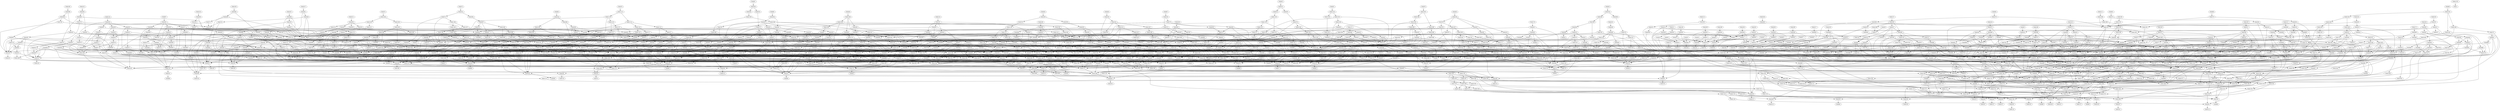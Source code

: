 # Network structure generated by ABC

digraph network {
Node26 -> Node344 [style = solid];
Node27 -> Node718 [style = solid];
Node28 -> Node231 [style = solid];
Node29 -> Node277 [style = solid];
Node30 -> Node342 [style = solid];
Node31 -> Node421 [style = solid];
Node32 -> Node408 [style = solid];
Node33 -> Node409 [style = solid];
Node34 -> Node410 [style = solid];
Node35 -> Node405 [style = solid];
Node36 -> Node411 [style = solid];
Node37 -> Node412 [style = solid];
Node38 -> Node413 [style = solid];
Node40 -> Node229 [style = solid];
Node43 -> Node234 [style = solid];
Node46 -> Node235 [style = solid];
Node49 -> Node1346 [style = solid];
Node52 -> Node1224 [style = solid];
Node55 -> Node237 [style = solid];
Node58 -> Node238 [style = solid];
Node61 -> Node239 [style = solid];
Node64 -> Node244 [style = solid];
Node67 -> Node243 [style = solid];
Node70 -> Node1403 [style = solid];
Node73 -> Node242 [style = solid];
Node76 -> Node1387 [style = solid];
Node79 -> Node1113 [style = solid];
Node82 -> Node256 [style = solid];
Node85 -> Node1451 [style = solid];
Node88 -> Node274 [style = solid];
Node91 -> Node275 [style = solid];
Node94 -> Node276 [style = solid];
Node97 -> Node281 [style = solid];
Node100 -> Node283 [style = solid];
Node103 -> Node282 [style = solid];
Node106 -> Node1291 [style = solid];
Node109 -> Node286 [style = solid];
Node112 -> Node1296 [style = solid];
Node115 -> Node289 [style = solid];
Node118 -> Node294 [style = solid];
Node121 -> Node285 [style = solid];
Node124 -> Node291 [style = solid];
Node127 -> Node300 [style = solid];
Node130 -> Node311 [style = solid];
Node133 -> Node309 [style = solid];
Node136 -> Node368 [style = solid];
Node139 -> Node363 [style = solid];
Node142 -> Node362 [style = solid];
Node145 -> Node372 [style = solid];
Node148 -> Node373 [style = solid];
Node151 -> Node380 [style = solid];
Node154 -> Node375 [style = solid];
Node157 -> Node361 [style = solid];
Node160 -> Node369 [style = solid];
Node163 -> Node382 [style = solid];
Node166 -> Node396 [style = solid];
Node169 -> Node390 [style = solid];
Node172 -> Node388 [style = solid];
Node175 -> Node389 [style = solid];
Node178 -> Node441 [style = solid];
Node181 -> Node456 [style = solid];
Node184 -> Node506 [style = solid];
Node187 -> Node466 [style = solid];
Node190 -> Node500 [style = solid];
Node193 -> Node502 [style = solid];
Node196 -> Node503 [style = solid];
Node199 -> Node504 [style = solid];
Node202 -> Node507 [style = solid];
Node205 -> Node508 [style = solid];
Node208 -> Node509 [style = solid];
Node211 -> Node501 [style = solid];
Node214 -> Node640 [style = solid];
Node217 -> Node804 [style = solid];
Node221 -> Node41 [style = solid];
Node222 -> Node44 [style = solid];
Node223 -> Node47 [style = solid];
Node224 -> Node50 [style = solid];
Node225 -> Node53 [style = solid];
Node226 -> Node56 [style = solid];
Node227 -> Node59 [style = solid];
Node228 -> Node62 [style = solid];
Node229 -> Node379 [style = solid];
Node229 -> Node307 [style = solid];
Node229 -> Node419 [style = solid];
Node229 -> Node255 [style = solid];
Node230 -> Node65 [style = solid];
Node231 -> Node68 [style = solid];
Node232 -> Node71 [style = solid];
Node233 -> Node74 [style = solid];
Node234 -> Node246 [style = solid];
Node234 -> Node268 [style = solid];
Node235 -> Node245 [style = solid];
Node235 -> Node414 [style = solid];
Node236 -> Node77 [style = solid];
Node237 -> Node252 [style = solid];
Node237 -> Node267 [style = solid];
Node238 -> Node254 [style = solid];
Node238 -> Node280 [style = solid];
Node239 -> Node265 [style = solid];
Node239 -> Node253 [style = solid];
Node240 -> Node80 [style = solid];
Node241 -> Node83 [style = solid];
Node242 -> Node271 [style = solid];
Node242 -> Node284 [style = solid];
Node243 -> Node270 [style = solid];
Node243 -> Node374 [style = solid];
Node244 -> Node1302 [style = solid];
Node244 -> Node269 [style = solid];
Node245 -> Node795 [style = solid];
Node245 -> Node1414 [style = solid];
Node245 -> Node1287 [style = solid];
Node246 -> Node794 [style = solid];
Node246 -> Node266 [style = solid];
Node247 -> Node86 [style = solid];
Node248 -> Node89 [style = solid];
Node249 -> Node92 [style = solid];
Node250 -> Node95 [style = solid];
Node251 -> Node98 [style = solid];
Node252 -> Node1130 [style = solid];
Node253 -> Node272 [style = solid];
Node254 -> Node1136 [style = solid];
Node255 -> Node1337 [style = solid];
Node255 -> Node1465 [style = solid];
Node255 -> Node759 [style = solid];
Node256 -> Node302 [style = solid];
Node256 -> Node292 [style = solid];
Node257 -> Node101 [style = solid];
Node258 -> Node104 [style = solid];
Node259 -> Node107 [style = solid];
Node260 -> Node110 [style = solid];
Node261 -> Node113 [style = solid];
Node262 -> Node116 [style = solid];
Node263 -> Node119 [style = solid];
Node264 -> Node122 [style = solid];
Node265 -> Node1359 [style = solid];
Node266 -> Node290 [style = solid];
Node266 -> Node404 [style = solid];
Node267 -> Node278 [style = solid];
Node268 -> Node279 [style = solid];
Node269 -> Node844 [style = solid];
Node269 -> Node296 [style = solid];
Node270 -> Node303 [style = solid];
Node270 -> Node1473 [style = solid];
Node270 -> Node330 [style = solid];
Node270 -> Node862 [style = solid];
Node271 -> Node443 [style = solid];
Node271 -> Node907 [style = solid];
Node271 -> Node1186 [style = solid];
Node272 -> Node301 [style = solid];
Node272 -> Node952 [style = solid];
Node272 -> Node1465 [style = solid];
Node273 -> Node125 [style = solid];
Node274 -> Node304 [style = solid];
Node274 -> Node1297 [style = solid];
Node275 -> Node305 [style = solid];
Node275 -> Node1297 [style = solid];
Node276 -> Node306 [style = solid];
Node276 -> Node1297 [style = solid];
Node277 -> Node128 [style = solid];
Node278 -> Node1183 [style = solid];
Node278 -> Node957 [style = solid];
Node278 -> Node1465 [style = solid];
Node279 -> Node1231 [style = solid];
Node279 -> Node954 [style = solid];
Node279 -> Node1465 [style = solid];
Node280 -> Node293 [style = solid];
Node281 -> Node338 [style = solid];
Node281 -> Node430 [style = solid];
Node281 -> Node337 [style = solid];
Node281 -> Node399 [style = solid];
Node282 -> Node312 [style = solid];
Node282 -> Node1297 [style = solid];
Node283 -> Node1297 [style = solid];
Node283 -> Node313 [style = solid];
Node284 -> Node297 [style = solid];
Node285 -> Node350 [style = solid];
Node285 -> Node334 [style = solid];
Node285 -> Node367 [style = solid];
Node286 -> Node1297 [style = solid];
Node286 -> Node314 [style = solid];
Node287 -> Node131 [style = solid];
Node288 -> Node134 [style = solid];
Node289 -> Node1297 [style = solid];
Node289 -> Node315 [style = solid];
Node290 -> Node830 [style = solid];
Node290 -> Node310 [style = solid];
Node291 -> Node351 [style = solid];
Node291 -> Node845 [style = solid];
Node291 -> Node352 [style = solid];
Node291 -> Node542 [style = solid];
Node292 -> Node336 [style = solid];
Node292 -> Node861 [style = solid];
Node292 -> Node384 [style = solid];
Node293 -> Node329 [style = solid];
Node293 -> Node940 [style = solid];
Node293 -> Node1465 [style = solid];
Node294 -> Node356 [style = solid];
Node294 -> Node431 [style = solid];
Node294 -> Node355 [style = solid];
Node294 -> Node397 [style = solid];
Node295 -> Node449 [style = solid];
Node295 -> Node308 [style = solid];
Node296 -> Node317 [style = solid];
Node296 -> Node793 [style = solid];
Node296 -> Node415 [style = solid];
Node297 -> Node1463 [style = solid];
Node297 -> Node791 [style = solid];
Node297 -> Node427 [style = solid];
Node298 -> Node332 [style = solid];
Node298 -> Node1033 [style = solid];
Node299 -> Node1210 [style = solid];
Node299 -> Node1473 [style = solid];
Node300 -> Node385 [style = solid];
Node300 -> Node1098 [style = solid];
Node300 -> Node327 [style = solid];
Node301 -> Node534 [style = solid];
Node301 -> Node1033 [style = solid];
Node301 -> Node335 [style = solid];
Node302 -> Node429 [style = solid];
Node302 -> Node353 [style = solid];
Node302 -> Node428 [style = solid];
Node302 -> Node792 [style = solid];
Node303 -> Node1217 [style = solid];
Node303 -> Node236 [style = solid];
Node303 -> Node961 [style = solid];
Node304 -> Node1301 [style = solid];
Node304 -> Node1478 [style = solid];
Node304 -> Node318 [style = solid];
Node305 -> Node1301 [style = solid];
Node305 -> Node1111 [style = solid];
Node305 -> Node319 [style = solid];
Node306 -> Node1301 [style = solid];
Node306 -> Node1062 [style = solid];
Node306 -> Node316 [style = solid];
Node307 -> Node381 [style = solid];
Node307 -> Node1345 [style = solid];
Node307 -> Node867 [style = solid];
Node308 -> Node986 [style = solid];
Node308 -> Node378 [style = solid];
Node308 -> Node1418 [style = solid];
Node309 -> Node780 [style = solid];
Node309 -> Node340 [style = solid];
Node310 -> Node452 [style = solid];
Node310 -> Node370 [style = solid];
Node310 -> Node867 [style = solid];
Node311 -> Node349 [style = solid];
Node311 -> Node670 [style = solid];
Node312 -> Node1293 [style = solid];
Node312 -> Node1074 [style = solid];
Node312 -> Node347 [style = solid];
Node313 -> Node1293 [style = solid];
Node313 -> Node1023 [style = solid];
Node313 -> Node341 [style = solid];
Node314 -> Node1293 [style = solid];
Node314 -> Node1039 [style = solid];
Node314 -> Node348 [style = solid];
Node315 -> Node1293 [style = solid];
Node315 -> Node1063 [style = solid];
Node315 -> Node339 [style = solid];
Node316 -> Node364 [style = solid];
Node316 -> Node842 [style = solid];
Node317 -> Node481 [style = solid];
Node317 -> Node395 [style = solid];
Node317 -> Node1420 [style = solid];
Node318 -> Node366 [style = solid];
Node318 -> Node880 [style = solid];
Node319 -> Node365 [style = solid];
Node319 -> Node853 [style = solid];
Node320 -> Node137 [style = solid];
Node321 -> Node140 [style = solid];
Node322 -> Node143 [style = solid];
Node323 -> Node146 [style = solid];
Node324 -> Node149 [style = solid];
Node325 -> Node152 [style = solid];
Node326 -> Node155 [style = solid];
Node327 -> Node458 [style = solid];
Node327 -> Node385 [style = solid];
Node327 -> Node543 [style = solid];
Node327 -> Node623 [style = solid];
Node328 -> Node158 [style = solid];
Node329 -> Node383 [style = solid];
Node329 -> Node1216 [style = solid];
Node329 -> Node476 [style = solid];
Node330 -> Node1217 [style = solid];
Node331 -> Node161 [style = solid];
Node332 -> Node948 [style = solid];
Node332 -> Node376 [style = solid];
Node333 -> Node972 [style = solid];
Node333 -> Node391 [style = solid];
Node333 -> Node1227 [style = solid];
Node333 -> Node1061 [style = solid];
Node334 -> Node360 [style = solid];
Node334 -> Node1473 [style = solid];
Node335 -> Node359 [style = solid];
Node335 -> Node1434 [style = solid];
Node336 -> Node393 [style = solid];
Node336 -> Node979 [style = solid];
Node336 -> Node523 [style = solid];
Node337 -> Node1472 [style = solid];
Node337 -> Node394 [style = solid];
Node337 -> Node958 [style = solid];
Node337 -> Node1473 [style = solid];
Node338 -> Node424 [style = solid];
Node338 -> Node862 [style = solid];
Node338 -> Node1237 [style = solid];
Node338 -> Node1073 [style = solid];
Node339 -> Node392 [style = solid];
Node339 -> Node843 [style = solid];
Node340 -> Node357 [style = solid];
Node341 -> Node392 [style = solid];
Node341 -> Node936 [style = solid];
Node342 -> Node164 [style = solid];
Node343 -> Node167 [style = solid];
Node344 -> Node170 [style = solid];
Node345 -> Node173 [style = solid];
Node346 -> Node176 [style = solid];
Node347 -> Node1295 [style = solid];
Node347 -> Node966 [style = solid];
Node348 -> Node392 [style = solid];
Node348 -> Node851 [style = solid];
Node349 -> Node698 [style = solid];
Node349 -> Node556 [style = solid];
Node349 -> Node435 [style = solid];
Node349 -> Node518 [style = solid];
Node350 -> Node432 [style = solid];
Node350 -> Node862 [style = solid];
Node350 -> Node856 [style = solid];
Node350 -> Node1035 [style = solid];
Node351 -> Node417 [style = solid];
Node351 -> Node887 [style = solid];
Node351 -> Node862 [style = solid];
Node352 -> Node416 [style = solid];
Node352 -> Node887 [style = solid];
Node352 -> Node1472 [style = solid];
Node353 -> Node872 [style = solid];
Node353 -> Node398 [style = solid];
Node354 -> Node425 [style = solid];
Node354 -> Node1028 [style = solid];
Node354 -> Node975 [style = solid];
Node355 -> Node422 [style = solid];
Node355 -> Node1472 [style = solid];
Node355 -> Node962 [style = solid];
Node355 -> Node1473 [style = solid];
Node356 -> Node423 [style = solid];
Node356 -> Node862 [style = solid];
Node356 -> Node1237 [style = solid];
Node356 -> Node1082 [style = solid];
Node357 -> Node454 [style = solid];
Node357 -> Node864 [style = solid];
Node357 -> Node867 [style = solid];
Node358 -> Node230 [style = solid];
Node358 -> Node1445 [style = solid];
Node358 -> Node1035 [style = solid];
Node359 -> Node960 [style = solid];
Node359 -> Node1398 [style = solid];
Node360 -> Node457 [style = solid];
Node360 -> Node1081 [style = solid];
Node360 -> Node904 [style = solid];
Node361 -> Node400 [style = solid];
Node361 -> Node440 [style = solid];
Node362 -> Node401 [style = solid];
Node362 -> Node460 [style = solid];
Node363 -> Node402 [style = solid];
Node363 -> Node439 [style = solid];
Node364 -> Node1295 [style = solid];
Node365 -> Node1295 [style = solid];
Node366 -> Node1295 [style = solid];
Node367 -> Node432 [style = solid];
Node367 -> Node908 [style = solid];
Node368 -> Node464 [style = solid];
Node368 -> Node628 [style = solid];
Node368 -> Node568 [style = solid];
Node368 -> Node489 [style = solid];
Node369 -> Node420 [style = solid];
Node369 -> Node436 [style = solid];
Node370 -> Node928 [style = solid];
Node370 -> Node1421 [style = solid];
Node370 -> Node1433 [style = solid];
Node371 -> Node433 [style = solid];
Node371 -> Node928 [style = solid];
Node371 -> Node554 [style = solid];
Node372 -> Node520 [style = solid];
Node372 -> Node704 [style = solid];
Node372 -> Node478 [style = solid];
Node372 -> Node463 [style = solid];
Node373 -> Node790 [style = solid];
Node373 -> Node461 [style = solid];
Node373 -> Node477 [style = solid];
Node373 -> Node638 [style = solid];
Node374 -> Node856 [style = solid];
Node374 -> Node231 [style = solid];
Node374 -> Node426 [style = solid];
Node375 -> Node468 [style = solid];
Node375 -> Node662 [style = solid];
Node375 -> Node453 [style = solid];
Node376 -> Node928 [style = solid];
Node376 -> Node447 [style = solid];
Node376 -> Node1035 [style = solid];
Node377 -> Node1041 [style = solid];
Node377 -> Node448 [style = solid];
Node377 -> Node1035 [style = solid];
Node378 -> Node928 [style = solid];
Node378 -> Node450 [style = solid];
Node378 -> Node1035 [style = solid];
Node379 -> Node738 [style = solid];
Node379 -> Node444 [style = solid];
Node379 -> Node889 [style = solid];
Node380 -> Node817 [style = solid];
Node380 -> Node814 [style = solid];
Node380 -> Node403 [style = solid];
Node381 -> Node1344 [style = solid];
Node382 -> Node342 [style = solid];
Node382 -> Node497 [style = solid];
Node382 -> Node569 [style = solid];
Node383 -> Node1070 [style = solid];
Node383 -> Node1380 [style = solid];
Node383 -> Node1035 [style = solid];
Node384 -> Node1237 [style = solid];
Node384 -> Node241 [style = solid];
Node385 -> Node1252 [style = solid];
Node385 -> Node531 [style = solid];
Node385 -> Node610 [style = solid];
Node385 -> Node514 [style = solid];
Node386 -> Node179 [style = solid];
Node387 -> Node182 [style = solid];
Node388 -> Node496 [style = solid];
Node388 -> Node467 [style = solid];
Node388 -> Node720 [style = solid];
Node389 -> Node786 [style = solid];
Node389 -> Node451 [style = solid];
Node390 -> Node498 [style = solid];
Node390 -> Node1005 [style = solid];
Node390 -> Node824 [style = solid];
Node391 -> Node499 [style = solid];
Node391 -> Node642 [style = solid];
Node391 -> Node1056 [style = solid];
Node392 -> Node1350 [style = solid];
Node393 -> Node465 [style = solid];
Node393 -> Node983 [style = solid];
Node393 -> Node658 [style = solid];
Node394 -> Node469 [style = solid];
Node394 -> Node1000 [style = solid];
Node394 -> Node535 [style = solid];
Node395 -> Node551 [style = solid];
Node395 -> Node473 [style = solid];
Node395 -> Node1444 [style = solid];
Node396 -> Node574 [style = solid];
Node396 -> Node495 [style = solid];
Node396 -> Node462 [style = solid];
Node397 -> Node838 [style = solid];
Node397 -> Node1082 [style = solid];
Node397 -> Node437 [style = solid];
Node398 -> Node482 [style = solid];
Node398 -> Node933 [style = solid];
Node398 -> Node870 [style = solid];
Node399 -> Node838 [style = solid];
Node399 -> Node1073 [style = solid];
Node399 -> Node438 [style = solid];
Node400 -> Node861 [style = solid];
Node400 -> Node855 [style = solid];
Node400 -> Node493 [style = solid];
Node401 -> Node867 [style = solid];
Node401 -> Node855 [style = solid];
Node401 -> Node491 [style = solid];
Node402 -> Node861 [style = solid];
Node402 -> Node855 [style = solid];
Node402 -> Node492 [style = solid];
Node403 -> Node555 [style = solid];
Node403 -> Node479 [style = solid];
Node404 -> Node484 [style = solid];
Node404 -> Node908 [style = solid];
Node405 -> Node185 [style = solid];
Node406 -> Node188 [style = solid];
Node407 -> Node191 [style = solid];
Node408 -> Node194 [style = solid];
Node409 -> Node197 [style = solid];
Node410 -> Node200 [style = solid];
Node411 -> Node203 [style = solid];
Node412 -> Node206 [style = solid];
Node413 -> Node209 [style = solid];
Node414 -> Node488 [style = solid];
Node414 -> Node908 [style = solid];
Node415 -> Node485 [style = solid];
Node415 -> Node908 [style = solid];
Node416 -> Node528 [style = solid];
Node416 -> Node930 [style = solid];
Node416 -> Node1028 [style = solid];
Node417 -> Node529 [style = solid];
Node417 -> Node930 [style = solid];
Node417 -> Node1444 [style = solid];
Node418 -> Node494 [style = solid];
Node418 -> Node1028 [style = solid];
Node419 -> Node921 [style = solid];
Node419 -> Node530 [style = solid];
Node419 -> Node888 [style = solid];
Node420 -> Node861 [style = solid];
Node420 -> Node855 [style = solid];
Node420 -> Node505 [style = solid];
Node421 -> Node212 [style = solid];
Node422 -> Node517 [style = solid];
Node422 -> Node1000 [style = solid];
Node422 -> Node533 [style = solid];
Node423 -> Node516 [style = solid];
Node423 -> Node976 [style = solid];
Node423 -> Node533 [style = solid];
Node424 -> Node1017 [style = solid];
Node424 -> Node516 [style = solid];
Node424 -> Node535 [style = solid];
Node425 -> Node515 [style = solid];
Node425 -> Node1035 [style = solid];
Node425 -> Node676 [style = solid];
Node425 -> Node990 [style = solid];
Node426 -> Node521 [style = solid];
Node426 -> Node901 [style = solid];
Node426 -> Node889 [style = solid];
Node427 -> Node522 [style = solid];
Node427 -> Node1192 [style = solid];
Node427 -> Node908 [style = solid];
Node428 -> Node524 [style = solid];
Node428 -> Node920 [style = solid];
Node428 -> Node908 [style = solid];
Node429 -> Node471 [style = solid];
Node429 -> Node907 [style = solid];
Node430 -> Node472 [style = solid];
Node430 -> Node907 [style = solid];
Node431 -> Node470 [style = solid];
Node431 -> Node907 [style = solid];
Node432 -> Node457 [style = solid];
Node433 -> Node519 [style = solid];
Node433 -> Node612 [style = solid];
Node434 -> Node582 [style = solid];
Node434 -> Node1028 [style = solid];
Node434 -> Node953 [style = solid];
Node435 -> Node573 [style = solid];
Node435 -> Node1075 [style = solid];
Node435 -> Node777 [style = solid];
Node436 -> Node591 [style = solid];
Node436 -> Node888 [style = solid];
Node436 -> Node736 [style = solid];
Node437 -> Node583 [style = solid];
Node437 -> Node977 [style = solid];
Node437 -> Node889 [style = solid];
Node438 -> Node584 [style = solid];
Node438 -> Node968 [style = solid];
Node438 -> Node889 [style = solid];
Node439 -> Node589 [style = solid];
Node439 -> Node888 [style = solid];
Node439 -> Node727 [style = solid];
Node440 -> Node590 [style = solid];
Node440 -> Node888 [style = solid];
Node440 -> Node724 [style = solid];
Node441 -> Node386 [style = solid];
Node441 -> Node585 [style = solid];
Node441 -> Node907 [style = solid];
Node442 -> Node240 [style = solid];
Node442 -> Node544 [style = solid];
Node442 -> Node1024 [style = solid];
Node443 -> Node1079 [style = solid];
Node443 -> Node545 [style = solid];
Node443 -> Node1024 [style = solid];
Node444 -> Node536 [style = solid];
Node444 -> Node928 [style = solid];
Node445 -> Node537 [style = solid];
Node445 -> Node1035 [style = solid];
Node446 -> Node538 [style = solid];
Node446 -> Node1035 [style = solid];
Node447 -> Node541 [style = solid];
Node447 -> Node642 [style = solid];
Node448 -> Node682 [style = solid];
Node448 -> Node549 [style = solid];
Node448 -> Node602 [style = solid];
Node449 -> Node1244 [style = solid];
Node449 -> Node867 [style = solid];
Node450 -> Node643 [style = solid];
Node450 -> Node600 [style = solid];
Node450 -> Node552 [style = solid];
Node451 -> Node1364 [style = solid];
Node451 -> Node5 [style = solid];
Node451 -> Node1238 [style = solid];
Node451 -> Node1032 [style = solid];
Node452 -> Node480 [style = solid];
Node453 -> Node605 [style = solid];
Node453 -> Node985 [style = solid];
Node453 -> Node526 [style = solid];
Node454 -> Node288 [style = solid];
Node454 -> Node1061 [style = solid];
Node454 -> Node532 [style = solid];
Node455 -> Node1250 [style = solid];
Node455 -> Node1005 [style = solid];
Node455 -> Node1244 [style = solid];
Node456 -> Node490 [style = solid];
Node457 -> Node938 [style = solid];
Node457 -> Node1444 [style = solid];
Node457 -> Node513 [style = solid];
Node458 -> Node1204 [style = solid];
Node458 -> Node849 [style = solid];
Node458 -> Node1162 [style = solid];
Node458 -> Node1207 [style = solid];
Node459 -> Node510 [style = solid];
Node459 -> Node657 [style = solid];
Node460 -> Node570 [style = solid];
Node460 -> Node888 [style = solid];
Node460 -> Node734 [style = solid];
Node461 -> Node622 [style = solid];
Node461 -> Node840 [style = solid];
Node461 -> Node849 [style = solid];
Node461 -> Node782 [style = solid];
Node462 -> Node625 [style = solid];
Node462 -> Node840 [style = solid];
Node462 -> Node561 [style = solid];
Node463 -> Node1108 [style = solid];
Node463 -> Node707 [style = solid];
Node463 -> Node562 [style = solid];
Node464 -> Node624 [style = solid];
Node464 -> Node840 [style = solid];
Node464 -> Node564 [style = solid];
Node465 -> Node695 [style = solid];
Node465 -> Node1013 [style = solid];
Node465 -> Node650 [style = solid];
Node466 -> Node632 [style = solid];
Node466 -> Node888 [style = solid];
Node466 -> Node762 [style = solid];
Node467 -> Node709 [style = solid];
Node467 -> Node1193 [style = solid];
Node467 -> Node563 [style = solid];
Node468 -> Node626 [style = solid];
Node468 -> Node840 [style = solid];
Node468 -> Node663 [style = solid];
Node469 -> Node743 [style = solid];
Node469 -> Node1073 [style = solid];
Node469 -> Node648 [style = solid];
Node470 -> Node1082 [style = solid];
Node470 -> Node592 [style = solid];
Node470 -> Node1024 [style = solid];
Node471 -> Node241 [style = solid];
Node471 -> Node593 [style = solid];
Node471 -> Node1024 [style = solid];
Node472 -> Node1073 [style = solid];
Node472 -> Node594 [style = solid];
Node472 -> Node1024 [style = solid];
Node473 -> Node586 [style = solid];
Node473 -> Node1035 [style = solid];
Node474 -> Node587 [style = solid];
Node474 -> Node1035 [style = solid];
Node475 -> Node953 [style = solid];
Node475 -> Node894 [style = solid];
Node475 -> Node603 [style = solid];
Node476 -> Node577 [style = solid];
Node476 -> Node1081 [style = solid];
Node477 -> Node605 [style = solid];
Node477 -> Node926 [style = solid];
Node477 -> Node560 [style = solid];
Node478 -> Node605 [style = solid];
Node478 -> Node1042 [style = solid];
Node478 -> Node700 [style = solid];
Node478 -> Node840 [style = solid];
Node479 -> Node605 [style = solid];
Node479 -> Node1474 [style = solid];
Node479 -> Node702 [style = solid];
Node479 -> Node840 [style = solid];
Node480 -> Node993 [style = solid];
Node480 -> Node576 [style = solid];
Node481 -> Node1004 [style = solid];
Node481 -> Node1202 [style = solid];
Node482 -> Node572 [style = solid];
Node482 -> Node1041 [style = solid];
Node483 -> Node1322 [style = solid];
Node483 -> Node1005 [style = solid];
Node483 -> Node575 [style = solid];
Node484 -> Node1236 [style = solid];
Node484 -> Node1005 [style = solid];
Node484 -> Node576 [style = solid];
Node485 -> Node1085 [style = solid];
Node485 -> Node1005 [style = solid];
Node485 -> Node1202 [style = solid];
Node486 -> Node1095 [style = solid];
Node486 -> Node1005 [style = solid];
Node486 -> Node577 [style = solid];
Node487 -> Node1072 [style = solid];
Node487 -> Node1005 [style = solid];
Node487 -> Node579 [style = solid];
Node488 -> Node1088 [style = solid];
Node488 -> Node1005 [style = solid];
Node488 -> Node1417 [style = solid];
Node489 -> Node605 [style = solid];
Node489 -> Node1030 [style = solid];
Node489 -> Node566 [style = solid];
Node490 -> Node944 [style = solid];
Node490 -> Node1243 [style = solid];
Node490 -> Node1364 [style = solid];
Node490 -> Node387 [style = solid];
Node491 -> Node608 [style = solid];
Node491 -> Node1444 [style = solid];
Node491 -> Node322 [style = solid];
Node491 -> Node1061 [style = solid];
Node492 -> Node609 [style = solid];
Node492 -> Node1444 [style = solid];
Node492 -> Node321 [style = solid];
Node492 -> Node1061 [style = solid];
Node493 -> Node607 [style = solid];
Node493 -> Node1444 [style = solid];
Node493 -> Node328 [style = solid];
Node493 -> Node1061 [style = solid];
Node494 -> Node676 [style = solid];
Node494 -> Node1081 [style = solid];
Node494 -> Node581 [style = solid];
Node495 -> Node605 [style = solid];
Node495 -> Node1031 [style = solid];
Node495 -> Node1108 [style = solid];
Node495 -> Node703 [style = solid];
Node496 -> Node605 [style = solid];
Node496 -> Node1378 [style = solid];
Node496 -> Node665 [style = solid];
Node497 -> Node546 [style = solid];
Node497 -> Node879 [style = solid];
Node498 -> Node557 [style = solid];
Node498 -> Node908 [style = solid];
Node499 -> Node18 [style = solid];
Node499 -> Node651 [style = solid];
Node499 -> Node565 [style = solid];
Node500 -> Node785 [style = solid];
Node500 -> Node1238 [style = solid];
Node500 -> Node787 [style = solid];
Node501 -> Node421 [style = solid];
Node501 -> Node614 [style = solid];
Node501 -> Node877 [style = solid];
Node502 -> Node408 [style = solid];
Node502 -> Node613 [style = solid];
Node502 -> Node877 [style = solid];
Node503 -> Node409 [style = solid];
Node503 -> Node615 [style = solid];
Node503 -> Node877 [style = solid];
Node504 -> Node410 [style = solid];
Node504 -> Node616 [style = solid];
Node504 -> Node877 [style = solid];
Node505 -> Node629 [style = solid];
Node505 -> Node1444 [style = solid];
Node505 -> Node331 [style = solid];
Node505 -> Node1061 [style = solid];
Node506 -> Node405 [style = solid];
Node506 -> Node617 [style = solid];
Node506 -> Node877 [style = solid];
Node507 -> Node411 [style = solid];
Node507 -> Node618 [style = solid];
Node507 -> Node877 [style = solid];
Node508 -> Node412 [style = solid];
Node508 -> Node619 [style = solid];
Node508 -> Node877 [style = solid];
Node509 -> Node413 [style = solid];
Node509 -> Node620 [style = solid];
Node509 -> Node877 [style = solid];
Node510 -> Node941 [style = solid];
Node510 -> Node1477 [style = solid];
Node511 -> Node1238 [style = solid];
Node511 -> Node1079 [style = solid];
Node512 -> Node1238 [style = solid];
Node512 -> Node1081 [style = solid];
Node513 -> Node740 [style = solid];
Node513 -> Node621 [style = solid];
Node514 -> Node669 [style = solid];
Node514 -> Node1207 [style = solid];
Node514 -> Node840 [style = solid];
Node515 -> Node687 [style = solid];
Node515 -> Node611 [style = solid];
Node516 -> Node743 [style = solid];
Node516 -> Node1012 [style = solid];
Node516 -> Node1035 [style = solid];
Node517 -> Node660 [style = solid];
Node517 -> Node1082 [style = solid];
Node517 -> Node1450 [style = solid];
Node518 -> Node559 [style = solid];
Node519 -> Node621 [style = solid];
Node519 -> Node984 [style = solid];
Node519 -> Node1012 [style = solid];
Node520 -> Node567 [style = solid];
Node521 -> Node633 [style = solid];
Node521 -> Node972 [style = solid];
Node522 -> Node882 [style = solid];
Node522 -> Node630 [style = solid];
Node523 -> Node631 [style = solid];
Node523 -> Node933 [style = solid];
Node524 -> Node893 [style = solid];
Node524 -> Node631 [style = solid];
Node525 -> Node719 [style = solid];
Node525 -> Node797 [style = solid];
Node525 -> Node639 [style = solid];
Node526 -> Node655 [style = solid];
Node526 -> Node753 [style = solid];
Node526 -> Node833 [style = solid];
Node527 -> Node657 [style = solid];
Node527 -> Node599 [style = solid];
Node528 -> Node1450 [style = solid];
Node528 -> Node1028 [style = solid];
Node528 -> Node1035 [style = solid];
Node529 -> Node650 [style = solid];
Node529 -> Node1444 [style = solid];
Node529 -> Node1433 [style = solid];
Node530 -> Node654 [style = solid];
Node530 -> Node989 [style = solid];
Node530 -> Node672 [style = solid];
Node531 -> Node1324 [style = solid];
Node531 -> Node1207 [style = solid];
Node531 -> Node849 [style = solid];
Node532 -> Node935 [style = solid];
Node532 -> Node1476 [style = solid];
Node532 -> Node1028 [style = solid];
Node533 -> Node578 [style = solid];
Node534 -> Node579 [style = solid];
Node535 -> Node580 [style = solid];
Node536 -> Node739 [style = solid];
Node536 -> Node1055 [style = solid];
Node536 -> Node647 [style = solid];
Node537 -> Node1094 [style = solid];
Node537 -> Node1489 [style = solid];
Node537 -> Node598 [style = solid];
Node538 -> Node1103 [style = solid];
Node538 -> Node1488 [style = solid];
Node538 -> Node604 [style = solid];
Node539 -> Node653 [style = solid];
Node539 -> Node1079 [style = solid];
Node539 -> Node601 [style = solid];
Node540 -> Node653 [style = solid];
Node540 -> Node1081 [style = solid];
Node540 -> Node601 [style = solid];
Node541 -> Node7 [style = solid];
Node541 -> Node1386 [style = solid];
Node541 -> Node595 [style = solid];
Node542 -> Node664 [style = solid];
Node542 -> Node876 [style = solid];
Node542 -> Node856 [style = solid];
Node542 -> Node1005 [style = solid];
Node543 -> Node641 [style = solid];
Node543 -> Node667 [style = solid];
Node543 -> Node641 [style = solid];
Node543 -> Node1328 [style = solid];
Node544 -> Node678 [style = solid];
Node544 -> Node240 [style = solid];
Node544 -> Node406 [style = solid];
Node545 -> Node688 [style = solid];
Node545 -> Node1079 [style = solid];
Node545 -> Node406 [style = solid];
Node546 -> Node656 [style = solid];
Node546 -> Node825 [style = solid];
Node547 -> Node646 [style = solid];
Node547 -> Node1437 [style = solid];
Node548 -> Node222 [style = solid];
Node548 -> Node1126 [style = solid];
Node549 -> Node22 [style = solid];
Node549 -> Node695 [style = solid];
Node549 -> Node994 [style = solid];
Node550 -> Node1383 [style = solid];
Node550 -> Node1437 [style = solid];
Node551 -> Node1447 [style = solid];
Node551 -> Node1437 [style = solid];
Node552 -> Node24 [style = solid];
Node552 -> Node696 [style = solid];
Node552 -> Node994 [style = solid];
Node553 -> Node9 [style = solid];
Node553 -> Node1450 [style = solid];
Node554 -> Node603 [style = solid];
Node555 -> Node701 [style = solid];
Node555 -> Node783 [style = solid];
Node555 -> Node659 [style = solid];
Node556 -> Node699 [style = solid];
Node556 -> Node840 [style = solid];
Node556 -> Node661 [style = solid];
Node557 -> Node874 [style = solid];
Node557 -> Node1476 [style = solid];
Node558 -> Node215 [style = solid];
Node559 -> Node710 [style = solid];
Node559 -> Node808 [style = solid];
Node559 -> Node833 [style = solid];
Node560 -> Node711 [style = solid];
Node560 -> Node813 [style = solid];
Node560 -> Node833 [style = solid];
Node561 -> Node715 [style = solid];
Node561 -> Node811 [style = solid];
Node561 -> Node833 [style = solid];
Node562 -> Node712 [style = solid];
Node562 -> Node809 [style = solid];
Node562 -> Node833 [style = solid];
Node563 -> Node713 [style = solid];
Node563 -> Node751 [style = solid];
Node563 -> Node833 [style = solid];
Node564 -> Node714 [style = solid];
Node564 -> Node815 [style = solid];
Node564 -> Node833 [style = solid];
Node565 -> Node959 [style = solid];
Node565 -> Node743 [style = solid];
Node566 -> Node708 [style = solid];
Node566 -> Node815 [style = solid];
Node566 -> Node1194 [style = solid];
Node567 -> Node1205 [style = solid];
Node567 -> Node809 [style = solid];
Node567 -> Node817 [style = solid];
Node568 -> Node1108 [style = solid];
Node568 -> Node789 [style = solid];
Node568 -> Node1275 [style = solid];
Node568 -> Node1003 [style = solid];
Node569 -> Node879 [style = solid];
Node569 -> Node825 [style = solid];
Node569 -> Node656 [style = solid];
Node570 -> Node673 [style = solid];
Node570 -> Node990 [style = solid];
Node570 -> Node322 [style = solid];
Node570 -> Node1009 [style = solid];
Node571 -> Node848 [style = solid];
Node571 -> Node1081 [style = solid];
Node571 -> Node637 [style = solid];
Node572 -> Node658 [style = solid];
Node572 -> Node634 [style = solid];
Node573 -> Node637 [style = solid];
Node573 -> Node848 [style = solid];
Node574 -> Node703 [style = solid];
Node574 -> Node755 [style = solid];
Node574 -> Node849 [style = solid];
Node574 -> Node779 [style = solid];
Node575 -> Node1028 [style = solid];
Node575 -> Node726 [style = solid];
Node575 -> Node675 [style = solid];
Node576 -> Node1005 [style = solid];
Node576 -> Node731 [style = solid];
Node576 -> Node677 [style = solid];
Node577 -> Node1028 [style = solid];
Node577 -> Node735 [style = solid];
Node577 -> Node680 [style = solid];
Node578 -> Node636 [style = solid];
Node578 -> Node977 [style = solid];
Node579 -> Node1028 [style = solid];
Node579 -> Node737 [style = solid];
Node579 -> Node685 [style = solid];
Node580 -> Node635 [style = solid];
Node580 -> Node968 [style = solid];
Node581 -> Node671 [style = solid];
Node581 -> Node1035 [style = solid];
Node582 -> Node678 [style = solid];
Node582 -> Node1437 [style = solid];
Node582 -> Node649 [style = solid];
Node583 -> Node915 [style = solid];
Node583 -> Node636 [style = solid];
Node584 -> Node947 [style = solid];
Node584 -> Node635 [style = solid];
Node585 -> Node652 [style = solid];
Node585 -> Node911 [style = solid];
Node585 -> Node912 [style = solid];
Node585 -> Node909 [style = solid];
Node586 -> Node690 [style = solid];
Node586 -> Node1102 [style = solid];
Node586 -> Node644 [style = solid];
Node587 -> Node1489 [style = solid];
Node587 -> Node1090 [style = solid];
Node587 -> Node645 [style = solid];
Node588 -> Node689 [style = solid];
Node588 -> Node1036 [style = solid];
Node588 -> Node679 [style = solid];
Node589 -> Node694 [style = solid];
Node589 -> Node990 [style = solid];
Node589 -> Node321 [style = solid];
Node589 -> Node1009 [style = solid];
Node590 -> Node693 [style = solid];
Node590 -> Node990 [style = solid];
Node590 -> Node328 [style = solid];
Node590 -> Node1009 [style = solid];
Node591 -> Node716 [style = solid];
Node591 -> Node990 [style = solid];
Node591 -> Node331 [style = solid];
Node591 -> Node1009 [style = solid];
Node592 -> Node725 [style = solid];
Node592 -> Node1082 [style = solid];
Node592 -> Node406 [style = solid];
Node593 -> Node732 [style = solid];
Node593 -> Node241 [style = solid];
Node593 -> Node406 [style = solid];
Node594 -> Node733 [style = solid];
Node594 -> Node1073 [style = solid];
Node594 -> Node406 [style = solid];
Node595 -> Node1092 [style = solid];
Node595 -> Node687 [style = solid];
Node596 -> Node1386 [style = solid];
Node596 -> Node13 [style = solid];
Node597 -> Node1401 [style = solid];
Node597 -> Node1437 [style = solid];
Node598 -> Node1012 [style = solid];
Node598 -> Node744 [style = solid];
Node598 -> Node226 [style = solid];
Node599 -> Node688 [style = solid];
Node599 -> Node1056 [style = solid];
Node600 -> Node1012 [style = solid];
Node600 -> Node689 [style = solid];
Node601 -> Node1238 [style = solid];
Node601 -> Node1242 [style = solid];
Node602 -> Node1258 [style = solid];
Node602 -> Node223 [style = solid];
Node602 -> Node1069 [style = solid];
Node603 -> Node678 [style = solid];
Node603 -> Node1061 [style = solid];
Node604 -> Node980 [style = solid];
Node604 -> Node1258 [style = solid];
Node605 -> Node637 [style = solid];
Node606 -> Node674 [style = solid];
Node606 -> Node722 [style = solid];
Node607 -> Node328 [style = solid];
Node607 -> Node1049 [style = solid];
Node607 -> Node1247 [style = solid];
Node608 -> Node322 [style = solid];
Node608 -> Node925 [style = solid];
Node608 -> Node1247 [style = solid];
Node609 -> Node321 [style = solid];
Node609 -> Node1247 [style = solid];
Node610 -> Node1208 [style = solid];
Node610 -> Node756 [style = solid];
Node610 -> Node706 [style = solid];
Node611 -> Node695 [style = solid];
Node611 -> Node232 [style = solid];
Node612 -> Node649 [style = solid];
Node613 -> Node408 [style = solid];
Node613 -> Node421 [style = solid];
Node613 -> Node752 [style = solid];
Node614 -> Node421 [style = solid];
Node614 -> Node558 [style = solid];
Node614 -> Node752 [style = solid];
Node615 -> Node409 [style = solid];
Node615 -> Node408 [style = solid];
Node615 -> Node752 [style = solid];
Node616 -> Node410 [style = solid];
Node616 -> Node409 [style = solid];
Node616 -> Node752 [style = solid];
Node617 -> Node405 [style = solid];
Node617 -> Node410 [style = solid];
Node617 -> Node752 [style = solid];
Node618 -> Node411 [style = solid];
Node618 -> Node405 [style = solid];
Node618 -> Node752 [style = solid];
Node619 -> Node412 [style = solid];
Node619 -> Node411 [style = solid];
Node619 -> Node752 [style = solid];
Node620 -> Node413 [style = solid];
Node620 -> Node412 [style = solid];
Node620 -> Node752 [style = solid];
Node621 -> Node660 [style = solid];
Node622 -> Node875 [style = solid];
Node622 -> Node1328 [style = solid];
Node622 -> Node813 [style = solid];
Node623 -> Node1328 [style = solid];
Node623 -> Node1028 [style = solid];
Node623 -> Node755 [style = solid];
Node624 -> Node905 [style = solid];
Node624 -> Node1328 [style = solid];
Node624 -> Node815 [style = solid];
Node625 -> Node922 [style = solid];
Node625 -> Node1328 [style = solid];
Node625 -> Node811 [style = solid];
Node626 -> Node899 [style = solid];
Node626 -> Node1328 [style = solid];
Node626 -> Node753 [style = solid];
Node627 -> Node835 [style = solid];
Node627 -> Node686 [style = solid];
Node628 -> Node666 [style = solid];
Node629 -> Node331 [style = solid];
Node629 -> Node852 [style = solid];
Node629 -> Node1247 [style = solid];
Node630 -> Node972 [style = solid];
Node630 -> Node1437 [style = solid];
Node630 -> Node1079 [style = solid];
Node630 -> Node772 [style = solid];
Node631 -> Node928 [style = solid];
Node631 -> Node1437 [style = solid];
Node631 -> Node241 [style = solid];
Node631 -> Node772 [style = solid];
Node632 -> Node969 [style = solid];
Node632 -> Node721 [style = solid];
Node632 -> Node1068 [style = solid];
Node632 -> Node386 [style = solid];
Node633 -> Node1223 [style = solid];
Node633 -> Node991 [style = solid];
Node633 -> Node739 [style = solid];
Node634 -> Node732 [style = solid];
Node634 -> Node1437 [style = solid];
Node635 -> Node733 [style = solid];
Node635 -> Node1061 [style = solid];
Node636 -> Node725 [style = solid];
Node636 -> Node1061 [style = solid];
Node637 -> Node723 [style = solid];
Node637 -> Node775 [style = solid];
Node637 -> Node827 [style = solid];
Node638 -> Node967 [style = solid];
Node638 -> Node770 [style = solid];
Node638 -> Node1108 [style = solid];
Node638 -> Node782 [style = solid];
Node639 -> Node1011 [style = solid];
Node639 -> Node770 [style = solid];
Node639 -> Node1108 [style = solid];
Node639 -> Node836 [style = solid];
Node640 -> Node558 [style = solid];
Node640 -> Node6 [style = solid];
Node640 -> Node763 [style = solid];
Node641 -> Node1308 [style = solid];
Node641 -> Node747 [style = solid];
Node642 -> Node745 [style = solid];
Node642 -> Node225 [style = solid];
Node643 -> Node679 [style = solid];
Node644 -> Node946 [style = solid];
Node644 -> Node742 [style = solid];
Node645 -> Node945 [style = solid];
Node645 -> Node743 [style = solid];
Node646 -> Node742 [style = solid];
Node646 -> Node226 [style = solid];
Node647 -> Node744 [style = solid];
Node647 -> Node1035 [style = solid];
Node648 -> Node687 [style = solid];
Node649 -> Node744 [style = solid];
Node649 -> Node1021 [style = solid];
Node650 -> Node690 [style = solid];
Node651 -> Node1488 [style = solid];
Node652 -> Node989 [style = solid];
Node652 -> Node749 [style = solid];
Node653 -> Node1238 [style = solid];
Node654 -> Node749 [style = solid];
Node654 -> Node1096 [style = solid];
Node655 -> Node776 [style = solid];
Node655 -> Node988 [style = solid];
Node655 -> Node754 [style = solid];
Node656 -> Node750 [style = solid];
Node656 -> Node764 [style = solid];
Node657 -> Node745 [style = solid];
Node657 -> Node1035 [style = solid];
Node657 -> Node1079 [style = solid];
Node658 -> Node745 [style = solid];
Node658 -> Node1035 [style = solid];
Node658 -> Node1059 [style = solid];
Node659 -> Node897 [style = solid];
Node659 -> Node807 [style = solid];
Node659 -> Node748 [style = solid];
Node660 -> Node695 [style = solid];
Node661 -> Node808 [style = solid];
Node661 -> Node810 [style = solid];
Node662 -> Node817 [style = solid];
Node662 -> Node753 [style = solid];
Node663 -> Node753 [style = solid];
Node663 -> Node810 [style = solid];
Node664 -> Node756 [style = solid];
Node664 -> Node1005 [style = solid];
Node665 -> Node817 [style = solid];
Node665 -> Node751 [style = solid];
Node666 -> Node1159 [style = solid];
Node666 -> Node817 [style = solid];
Node666 -> Node815 [style = solid];
Node667 -> Node1000 [style = solid];
Node667 -> Node928 [style = solid];
Node667 -> Node1328 [style = solid];
Node668 -> Node761 [style = solid];
Node668 -> Node1050 [style = solid];
Node668 -> Node846 [style = solid];
Node669 -> Node760 [style = solid];
Node669 -> Node1328 [style = solid];
Node669 -> Node746 [style = solid];
Node670 -> Node850 [style = solid];
Node670 -> Node866 [style = solid];
Node670 -> Node817 [style = solid];
Node670 -> Node808 [style = solid];
Node671 -> Node1037 [style = solid];
Node671 -> Node943 [style = solid];
Node671 -> Node743 [style = solid];
Node672 -> Node803 [style = solid];
Node672 -> Node950 [style = solid];
Node672 -> Node990 [style = solid];
Node673 -> Node322 [style = solid];
Node673 -> Node925 [style = solid];
Node673 -> Node1146 [style = solid];
Node674 -> Node766 [style = solid];
Node674 -> Node231 [style = solid];
Node675 -> Node1092 [style = solid];
Node675 -> Node773 [style = solid];
Node676 -> Node768 [style = solid];
Node676 -> Node1056 [style = solid];
Node677 -> Node1322 [style = solid];
Node677 -> Node774 [style = solid];
Node678 -> Node772 [style = solid];
Node678 -> Node1123 [style = solid];
Node679 -> Node767 [style = solid];
Node679 -> Node224 [style = solid];
Node680 -> Node1236 [style = solid];
Node680 -> Node773 [style = solid];
Node681 -> Node1095 [style = solid];
Node681 -> Node774 [style = solid];
Node682 -> Node766 [style = solid];
Node682 -> Node223 [style = solid];
Node683 -> Node1088 [style = solid];
Node683 -> Node773 [style = solid];
Node684 -> Node767 [style = solid];
Node684 -> Node221 [style = solid];
Node685 -> Node1250 [style = solid];
Node685 -> Node773 [style = solid];
Node686 -> Node827 [style = solid];
Node686 -> Node810 [style = solid];
Node686 -> Node1208 [style = solid];
Node687 -> Node1126 [style = solid];
Node688 -> Node821 [style = solid];
Node688 -> Node1079 [style = solid];
Node689 -> Node766 [style = solid];
Node689 -> Node1250 [style = solid];
Node690 -> Node768 [style = solid];
Node690 -> Node994 [style = solid];
Node691 -> Node1239 [style = solid];
Node692 -> Node828 [style = solid];
Node692 -> Node826 [style = solid];
Node692 -> Node817 [style = solid];
Node693 -> Node328 [style = solid];
Node693 -> Node1049 [style = solid];
Node693 -> Node1146 [style = solid];
Node694 -> Node321 [style = solid];
Node694 -> Node1146 [style = solid];
Node695 -> Node742 [style = solid];
Node696 -> Node743 [style = solid];
Node697 -> Node778 [style = solid];
Node697 -> Node1444 [style = solid];
Node698 -> Node788 [style = solid];
Node698 -> Node808 [style = solid];
Node699 -> Node895 [style = solid];
Node699 -> Node1208 [style = solid];
Node699 -> Node808 [style = solid];
Node700 -> Node929 [style = solid];
Node700 -> Node1208 [style = solid];
Node700 -> Node809 [style = solid];
Node701 -> Node1162 [style = solid];
Node701 -> Node1193 [style = solid];
Node702 -> Node963 [style = solid];
Node702 -> Node1208 [style = solid];
Node702 -> Node814 [style = solid];
Node703 -> Node805 [style = solid];
Node703 -> Node779 [style = solid];
Node704 -> Node788 [style = solid];
Node704 -> Node809 [style = solid];
Node705 -> Node1328 [style = solid];
Node705 -> Node221 [style = solid];
Node705 -> Node828 [style = solid];
Node706 -> Node879 [style = solid];
Node706 -> Node1028 [style = solid];
Node706 -> Node778 [style = solid];
Node707 -> Node918 [style = solid];
Node707 -> Node1208 [style = solid];
Node707 -> Node809 [style = solid];
Node708 -> Node789 [style = solid];
Node708 -> Node221 [style = solid];
Node709 -> Node751 [style = solid];
Node710 -> Node789 [style = solid];
Node710 -> Node232 [style = solid];
Node710 -> Node1075 [style = solid];
Node711 -> Node818 [style = solid];
Node711 -> Node232 [style = solid];
Node711 -> Node926 [style = solid];
Node712 -> Node789 [style = solid];
Node712 -> Node990 [style = solid];
Node712 -> Node1042 [style = solid];
Node713 -> Node818 [style = solid];
Node713 -> Node232 [style = solid];
Node713 -> Node1378 [style = solid];
Node714 -> Node818 [style = solid];
Node714 -> Node232 [style = solid];
Node714 -> Node1030 [style = solid];
Node715 -> Node818 [style = solid];
Node715 -> Node232 [style = solid];
Node715 -> Node1313 [style = solid];
Node716 -> Node331 [style = solid];
Node716 -> Node852 [style = solid];
Node716 -> Node1146 [style = solid];
Node717 -> Node756 [style = solid];
Node718 -> Node218 [style = solid];
Node719 -> Node917 [style = solid];
Node719 -> Node799 [style = solid];
Node720 -> Node873 [style = solid];
Node720 -> Node799 [style = solid];
Node721 -> Node798 [style = solid];
Node721 -> Node4 [style = solid];
Node722 -> Node1128 [style = solid];
Node722 -> Node802 [style = solid];
Node723 -> Node758 [style = solid];
Node724 -> Node328 [style = solid];
Node724 -> Node796 [style = solid];
Node725 -> Node800 [style = solid];
Node725 -> Node1087 [style = solid];
Node726 -> Node1185 [style = solid];
Node726 -> Node1248 [style = solid];
Node727 -> Node321 [style = solid];
Node727 -> Node796 [style = solid];
Node728 -> Node1088 [style = solid];
Node728 -> Node1248 [style = solid];
Node729 -> Node798 [style = solid];
Node729 -> Node1275 [style = solid];
Node730 -> Node1085 [style = solid];
Node730 -> Node1248 [style = solid];
Node731 -> Node1236 [style = solid];
Node731 -> Node1248 [style = solid];
Node732 -> Node800 [style = solid];
Node732 -> Node1078 [style = solid];
Node733 -> Node800 [style = solid];
Node733 -> Node1167 [style = solid];
Node734 -> Node322 [style = solid];
Node734 -> Node796 [style = solid];
Node735 -> Node1095 [style = solid];
Node735 -> Node1248 [style = solid];
Node736 -> Node331 [style = solid];
Node736 -> Node796 [style = solid];
Node737 -> Node1248 [style = solid];
Node737 -> Node1072 [style = solid];
Node738 -> Node1176 [style = solid];
Node738 -> Node1345 [style = solid];
Node739 -> Node802 [style = solid];
Node739 -> Node1035 [style = solid];
Node740 -> Node802 [style = solid];
Node740 -> Node1000 [style = solid];
Node741 -> Node913 [style = solid];
Node741 -> Node807 [style = solid];
Node742 -> Node765 [style = solid];
Node743 -> Node765 [style = solid];
Node744 -> Node767 [style = solid];
Node745 -> Node768 [style = solid];
Node746 -> Node805 [style = solid];
Node746 -> Node1325 [style = solid];
Node747 -> Node1325 [style = solid];
Node747 -> Node1072 [style = solid];
Node748 -> Node833 [style = solid];
Node748 -> Node814 [style = solid];
Node749 -> Node1325 [style = solid];
Node749 -> Node859 [style = solid];
Node750 -> Node775 [style = solid];
Node751 -> Node1208 [style = solid];
Node751 -> Node1378 [style = solid];
Node752 -> Node781 [style = solid];
Node753 -> Node1328 [style = solid];
Node753 -> Node985 [style = solid];
Node754 -> Node973 [style = solid];
Node754 -> Node1208 [style = solid];
Node755 -> Node788 [style = solid];
Node756 -> Node879 [style = solid];
Node756 -> Node816 [style = solid];
Node757 -> Node831 [style = solid];
Node757 -> Node866 [style = solid];
Node758 -> Node837 [style = solid];
Node758 -> Node848 [style = solid];
Node758 -> Node1308 [style = solid];
Node759 -> Node820 [style = solid];
Node759 -> Node1096 [style = solid];
Node760 -> Node1325 [style = solid];
Node760 -> Node1041 [style = solid];
Node760 -> Node1061 [style = solid];
Node761 -> Node1481 [style = solid];
Node761 -> Node841 [style = solid];
Node762 -> Node888 [style = solid];
Node762 -> Node406 [style = solid];
Node762 -> Node822 [style = solid];
Node763 -> Node829 [style = solid];
Node763 -> Node927 [style = solid];
Node764 -> Node1308 [style = solid];
Node764 -> Node827 [style = solid];
Node765 -> Node1128 [style = solid];
Node766 -> Node1259 [style = solid];
Node767 -> Node1259 [style = solid];
Node768 -> Node1259 [style = solid];
Node769 -> Node1259 [style = solid];
Node770 -> Node1107 [style = solid];
Node770 -> Node826 [style = solid];
Node771 -> Node833 [style = solid];
Node771 -> Node828 [style = solid];
Node772 -> Node800 [style = solid];
Node773 -> Node1248 [style = solid];
Node774 -> Node1248 [style = solid];
Node775 -> Node839 [style = solid];
Node775 -> Node1193 [style = solid];
Node776 -> Node818 [style = solid];
Node776 -> Node386 [style = solid];
Node777 -> Node806 [style = solid];
Node778 -> Node832 [style = solid];
Node778 -> Node834 [style = solid];
Node779 -> Node811 [style = solid];
Node780 -> Node1364 [style = solid];
Node780 -> Node867 [style = solid];
Node780 -> Node288 [style = solid];
Node781 -> Node1146 [style = solid];
Node782 -> Node813 [style = solid];
Node783 -> Node814 [style = solid];
Node784 -> Node1325 [style = solid];
Node785 -> Node1363 [style = solid];
Node785 -> Node5 [style = solid];
Node785 -> Node994 [style = solid];
Node786 -> Node1364 [style = solid];
Node786 -> Node346 [style = solid];
Node787 -> Node1364 [style = solid];
Node787 -> Node994 [style = solid];
Node788 -> Node816 [style = solid];
Node789 -> Node1328 [style = solid];
Node790 -> Node879 [style = solid];
Node790 -> Node847 [style = solid];
Node790 -> Node926 [style = solid];
Node791 -> Node838 [style = solid];
Node791 -> Node1079 [style = solid];
Node792 -> Node838 [style = solid];
Node792 -> Node241 [style = solid];
Node793 -> Node230 [style = solid];
Node793 -> Node1318 [style = solid];
Node794 -> Node222 [style = solid];
Node794 -> Node1318 [style = solid];
Node795 -> Node223 [style = solid];
Node795 -> Node1318 [style = solid];
Node796 -> Node820 [style = solid];
Node797 -> Node840 [style = solid];
Node797 -> Node836 [style = solid];
Node798 -> Node1325 [style = solid];
Node798 -> Node849 [style = solid];
Node799 -> Node1209 [style = solid];
Node799 -> Node840 [style = solid];
Node800 -> Node821 [style = solid];
Node801 -> Node1266 [style = solid];
Node801 -> Node1026 [style = solid];
Node801 -> Node1086 [style = solid];
Node801 -> Node1285 [style = solid];
Node802 -> Node823 [style = solid];
Node803 -> Node1255 [style = solid];
Node803 -> Node1057 [style = solid];
Node803 -> Node221 [style = solid];
Node804 -> Node884 [style = solid];
Node804 -> Node718 [style = solid];
Node804 -> Node888 [style = solid];
Node805 -> Node1208 [style = solid];
Node805 -> Node1041 [style = solid];
Node806 -> Node848 [style = solid];
Node806 -> Node1343 [style = solid];
Node807 -> Node1148 [style = solid];
Node807 -> Node1208 [style = solid];
Node808 -> Node1208 [style = solid];
Node808 -> Node1075 [style = solid];
Node809 -> Node1208 [style = solid];
Node809 -> Node1042 [style = solid];
Node810 -> Node1193 [style = solid];
Node811 -> Node1208 [style = solid];
Node811 -> Node1031 [style = solid];
Node812 -> Node1465 [style = solid];
Node812 -> Node888 [style = solid];
Node812 -> Node990 [style = solid];
Node813 -> Node1208 [style = solid];
Node813 -> Node926 [style = solid];
Node814 -> Node1208 [style = solid];
Node814 -> Node1474 [style = solid];
Node815 -> Node1208 [style = solid];
Node815 -> Node1030 [style = solid];
Node816 -> Node832 [style = solid];
Node817 -> Node849 [style = solid];
Node818 -> Node1208 [style = solid];
Node819 -> Node883 [style = solid];
Node819 -> Node1480 [style = solid];
Node819 -> Node854 [style = solid];
Node820 -> Node856 [style = solid];
Node820 -> Node888 [style = solid];
Node821 -> Node1257 [style = solid];
Node821 -> Node221 [style = solid];
Node822 -> Node869 [style = solid];
Node822 -> Node888 [style = solid];
Node823 -> Node1196 [style = solid];
Node823 -> Node1129 [style = solid];
Node823 -> Node558 [style = solid];
Node824 -> Node889 [style = solid];
Node824 -> Node1005 [style = solid];
Node824 -> Node344 [style = solid];
Node825 -> Node858 [style = solid];
Node825 -> Node965 [style = solid];
Node826 -> Node1209 [style = solid];
Node826 -> Node1275 [style = solid];
Node827 -> Node885 [style = solid];
Node827 -> Node892 [style = solid];
Node827 -> Node1150 [style = solid];
Node827 -> Node1149 [style = solid];
Node828 -> Node836 [style = solid];
Node829 -> Node865 [style = solid];
Node829 -> Node900 [style = solid];
Node829 -> Node1171 [style = solid];
Node830 -> Node1321 [style = solid];
Node830 -> Node16 [style = solid];
Node831 -> Node879 [style = solid];
Node831 -> Node1358 [style = solid];
Node831 -> Node863 [style = solid];
Node832 -> Node837 [style = solid];
Node833 -> Node1148 [style = solid];
Node834 -> Node1208 [style = solid];
Node835 -> Node879 [style = solid];
Node835 -> Node866 [style = solid];
Node836 -> Node1329 [style = solid];
Node836 -> Node1358 [style = solid];
Node837 -> Node1150 [style = solid];
Node837 -> Node1075 [style = solid];
Node837 -> Node1064 [style = solid];
Node838 -> Node890 [style = solid];
Node838 -> Node868 [style = solid];
Node839 -> Node1159 [style = solid];
Node839 -> Node866 [style = solid];
Node840 -> Node1308 [style = solid];
Node841 -> Node900 [style = solid];
Node841 -> Node1031 [style = solid];
Node841 -> Node891 [style = solid];
Node842 -> Node914 [style = solid];
Node842 -> Node1062 [style = solid];
Node842 -> Node871 [style = solid];
Node843 -> Node1063 [style = solid];
Node843 -> Node881 [style = solid];
Node844 -> Node932 [style = solid];
Node844 -> Node1465 [style = solid];
Node845 -> Node908 [style = solid];
Node845 -> Node887 [style = solid];
Node846 -> Node1285 [style = solid];
Node846 -> Node995 [style = solid];
Node847 -> Node866 [style = solid];
Node848 -> Node1109 [style = solid];
Node848 -> Node896 [style = solid];
Node848 -> Node1358 [style = solid];
Node849 -> Node860 [style = solid];
Node850 -> Node1343 [style = solid];
Node850 -> Node927 [style = solid];
Node850 -> Node879 [style = solid];
Node851 -> Node1039 [style = solid];
Node851 -> Node906 [style = solid];
Node852 -> Node331 [style = solid];
Node852 -> Node924 [style = solid];
Node853 -> Node1111 [style = solid];
Node853 -> Node902 [style = solid];
Node854 -> Node883 [style = solid];
Node854 -> Node1480 [style = solid];
Node855 -> Node908 [style = solid];
Node855 -> Node1472 [style = solid];
Node856 -> Node1323 [style = solid];
Node857 -> Node1473 [style = solid];
Node857 -> Node1081 [style = solid];
Node857 -> Node224 [style = solid];
Node858 -> Node886 [style = solid];
Node858 -> Node1300 [style = solid];
Node859 -> Node1194 [style = solid];
Node860 -> Node885 [style = solid];
Node860 -> Node892 [style = solid];
Node861 -> Node1418 [style = solid];
Node862 -> Node867 [style = solid];
Node863 -> Node879 [style = solid];
Node863 -> Node1081 [style = solid];
Node864 -> Node288 [style = solid];
Node864 -> Node1444 [style = solid];
Node865 -> Node923 [style = solid];
Node865 -> Node1064 [style = solid];
Node865 -> Node1378 [style = solid];
Node865 -> Node1475 [style = solid];
Node866 -> Node1316 [style = solid];
Node866 -> Node1020 [style = solid];
Node866 -> Node1050 [style = solid];
Node867 -> Node1419 [style = solid];
Node868 -> Node1164 [style = solid];
Node868 -> Node1418 [style = solid];
Node868 -> Node939 [style = solid];
Node869 -> Node1038 [style = solid];
Node869 -> Node1002 [style = solid];
Node869 -> Node910 [style = solid];
Node870 -> Node1472 [style = solid];
Node871 -> Node914 [style = solid];
Node871 -> Node1062 [style = solid];
Node872 -> Node956 [style = solid];
Node872 -> Node1465 [style = solid];
Node873 -> Node919 [style = solid];
Node873 -> Node1000 [style = solid];
Node874 -> Node1035 [style = solid];
Node874 -> Node1096 [style = solid];
Node874 -> Node344 [style = solid];
Node875 -> Node1314 [style = solid];
Node875 -> Node1041 [style = solid];
Node876 -> Node1466 [style = solid];
Node876 -> Node1343 [style = solid];
Node877 -> Node907 [style = solid];
Node877 -> Node232 [style = solid];
Node878 -> Node1227 [style = solid];
Node878 -> Node1444 [style = solid];
Node879 -> Node971 [style = solid];
Node879 -> Node999 [style = solid];
Node879 -> Node1062 [style = solid];
Node879 -> Node981 [style = solid];
Node880 -> Node1478 [style = solid];
Node880 -> Node970 [style = solid];
Node881 -> Node931 [style = solid];
Node881 -> Node1062 [style = solid];
Node881 -> Node1480 [style = solid];
Node881 -> Node1019 [style = solid];
Node882 -> Node1433 [style = solid];
Node882 -> Node1041 [style = solid];
Node882 -> Node1079 [style = solid];
Node883 -> Node1156 [style = solid];
Node883 -> Node1330 [style = solid];
Node883 -> Node1071 [style = solid];
Node883 -> Node1062 [style = solid];
Node884 -> Node1038 [style = solid];
Node884 -> Node1101 [style = solid];
Node884 -> Node942 [style = solid];
Node885 -> Node1109 [style = solid];
Node885 -> Node1043 [style = solid];
Node886 -> Node955 [style = solid];
Node886 -> Node981 [style = solid];
Node886 -> Node1060 [style = solid];
Node887 -> Node1001 [style = solid];
Node887 -> Node928 [style = solid];
Node888 -> Node907 [style = solid];
Node889 -> Node908 [style = solid];
Node890 -> Node1163 [style = solid];
Node890 -> Node1466 [style = solid];
Node891 -> Node1286 [style = solid];
Node891 -> Node1018 [style = solid];
Node892 -> Node937 [style = solid];
Node892 -> Node1475 [style = solid];
Node893 -> Node1433 [style = solid];
Node893 -> Node1041 [style = solid];
Node893 -> Node241 [style = solid];
Node894 -> Node1035 [style = solid];
Node894 -> Node928 [style = solid];
Node894 -> Node240 [style = solid];
Node895 -> Node927 [style = solid];
Node895 -> Node979 [style = solid];
Node896 -> Node1334 [style = solid];
Node897 -> Node990 [style = solid];
Node897 -> Node1474 [style = solid];
Node897 -> Node1068 [style = solid];
Node898 -> Node236 [style = solid];
Node898 -> Node928 [style = solid];
Node899 -> Node1022 [style = solid];
Node899 -> Node928 [style = solid];
Node900 -> Node1077 [style = solid];
Node900 -> Node1029 [style = solid];
Node900 -> Node978 [style = solid];
Node901 -> Node1218 [style = solid];
Node902 -> Node931 [style = solid];
Node903 -> Node1374 [style = solid];
Node903 -> Node974 [style = solid];
Node904 -> Node1343 [style = solid];
Node904 -> Node1056 [style = solid];
Node905 -> Node1375 [style = solid];
Node905 -> Node1041 [style = solid];
Node906 -> Node1144 [style = solid];
Node906 -> Node999 [style = solid];
Node907 -> Node939 [style = solid];
Node908 -> Node1163 [style = solid];
Node909 -> Node1046 [style = solid];
Node909 -> Node1277 [style = solid];
Node910 -> Node1091 [style = solid];
Node910 -> Node346 [style = solid];
Node910 -> Node1277 [style = solid];
Node911 -> Node969 [style = solid];
Node911 -> Node1104 [style = solid];
Node912 -> Node1038 [style = solid];
Node912 -> Node386 [style = solid];
Node912 -> Node232 [style = solid];
Node913 -> Node990 [style = solid];
Node913 -> Node1358 [style = solid];
Node913 -> Node1009 [style = solid];
Node914 -> Node1156 [style = solid];
Node914 -> Node1008 [style = solid];
Node914 -> Node1300 [style = solid];
Node915 -> Node976 [style = solid];
Node915 -> Node1056 [style = solid];
Node916 -> Node1436 [style = solid];
Node916 -> Node928 [style = solid];
Node917 -> Node964 [style = solid];
Node917 -> Node1061 [style = solid];
Node918 -> Node232 [style = solid];
Node918 -> Node972 [style = solid];
Node919 -> Node1054 [style = solid];
Node919 -> Node1041 [style = solid];
Node920 -> Node933 [style = solid];
Node921 -> Node990 [style = solid];
Node921 -> Node221 [style = solid];
Node922 -> Node1066 [style = solid];
Node922 -> Node1041 [style = solid];
Node923 -> Node937 [style = solid];
Node924 -> Node1048 [style = solid];
Node924 -> Node322 [style = solid];
Node925 -> Node1048 [style = solid];
Node925 -> Node322 [style = solid];
Node926 -> Node1314 [style = solid];
Node927 -> Node1075 [style = solid];
Node928 -> Node1028 [style = solid];
Node929 -> Node1064 [style = solid];
Node929 -> Node979 [style = solid];
Node930 -> Node1437 [style = solid];
Node930 -> Node1444 [style = solid];
Node931 -> Node999 [style = solid];
Node931 -> Node248 [style = solid];
Node932 -> Node230 [style = solid];
Node932 -> Node1081 [style = solid];
Node933 -> Node1041 [style = solid];
Node933 -> Node1078 [style = solid];
Node934 -> Node1227 [style = solid];
Node934 -> Node1081 [style = solid];
Node935 -> Node1106 [style = solid];
Node935 -> Node983 [style = solid];
Node936 -> Node1023 [style = solid];
Node936 -> Node1040 [style = solid];
Node937 -> Node978 [style = solid];
Node938 -> Node1038 [style = solid];
Node938 -> Node1437 [style = solid];
Node939 -> Node1165 [style = solid];
Node939 -> Node1073 [style = solid];
Node939 -> Node1087 [style = solid];
Node940 -> Node1070 [style = solid];
Node940 -> Node236 [style = solid];
Node941 -> Node1069 [style = solid];
Node941 -> Node1065 [style = solid];
Node941 -> Node994 [style = solid];
Node942 -> Node1057 [style = solid];
Node942 -> Node718 [style = solid];
Node942 -> Node990 [style = solid];
Node943 -> Node236 [style = solid];
Node943 -> Node1266 [style = solid];
Node943 -> Node997 [style = solid];
Node944 -> Node1047 [style = solid];
Node944 -> Node5 [style = solid];
Node944 -> Node996 [style = solid];
Node945 -> Node1266 [style = solid];
Node945 -> Node228 [style = solid];
Node945 -> Node997 [style = solid];
Node946 -> Node230 [style = solid];
Node946 -> Node1266 [style = solid];
Node946 -> Node997 [style = solid];
Node947 -> Node1017 [style = solid];
Node947 -> Node1056 [style = solid];
Node948 -> Node1000 [style = solid];
Node948 -> Node1227 [style = solid];
Node949 -> Node1466 [style = solid];
Node950 -> Node1279 [style = solid];
Node950 -> Node406 [style = solid];
Node950 -> Node221 [style = solid];
Node951 -> Node1343 [style = solid];
Node951 -> Node1123 [style = solid];
Node952 -> Node1081 [style = solid];
Node952 -> Node228 [style = solid];
Node953 -> Node1041 [style = solid];
Node953 -> Node1123 [style = solid];
Node954 -> Node222 [style = solid];
Node954 -> Node236 [style = solid];
Node955 -> Node1062 [style = solid];
Node955 -> Node1480 [style = solid];
Node956 -> Node1343 [style = solid];
Node956 -> Node1078 [style = solid];
Node957 -> Node226 [style = solid];
Node957 -> Node236 [style = solid];
Node958 -> Node1343 [style = solid];
Node958 -> Node1167 [style = solid];
Node959 -> Node225 [style = solid];
Node959 -> Node1266 [style = solid];
Node959 -> Node997 [style = solid];
Node960 -> Node1072 [style = solid];
Node960 -> Node983 [style = solid];
Node961 -> Node1081 [style = solid];
Node961 -> Node231 [style = solid];
Node962 -> Node1343 [style = solid];
Node962 -> Node1087 [style = solid];
Node963 -> Node1475 [style = solid];
Node963 -> Node979 [style = solid];
Node964 -> Node1356 [style = solid];
Node964 -> Node979 [style = solid];
Node965 -> Node1023 [style = solid];
Node965 -> Node1074 [style = solid];
Node966 -> Node1074 [style = solid];
Node966 -> Node1300 [style = solid];
Node967 -> Node1053 [style = solid];
Node967 -> Node1081 [style = solid];
Node968 -> Node1041 [style = solid];
Node968 -> Node1167 [style = solid];
Node969 -> Node1044 [style = solid];
Node969 -> Node386 [style = solid];
Node970 -> Node999 [style = solid];
Node971 -> Node1027 [style = solid];
Node971 -> Node1480 [style = solid];
Node972 -> Node1005 [style = solid];
Node973 -> Node1275 [style = solid];
Node973 -> Node1022 [style = solid];
Node974 -> Node982 [style = solid];
Node975 -> Node990 [style = solid];
Node975 -> Node1061 [style = solid];
Node976 -> Node1041 [style = solid];
Node976 -> Node1082 [style = solid];
Node977 -> Node1041 [style = solid];
Node977 -> Node1087 [style = solid];
Node978 -> Node1010 [style = solid];
Node979 -> Node1444 [style = solid];
Node980 -> Node227 [style = solid];
Node980 -> Node1069 [style = solid];
Node981 -> Node1479 [style = solid];
Node981 -> Node1284 [style = solid];
Node982 -> Node1067 [style = solid];
Node982 -> Node325 [style = solid];
Node983 -> Node1433 [style = solid];
Node984 -> Node1021 [style = solid];
Node985 -> Node1022 [style = solid];
Node986 -> Node1061 [style = solid];
Node986 -> Node224 [style = solid];
Node987 -> Node1376 [style = solid];
Node988 -> Node1091 [style = solid];
Node988 -> Node1275 [style = solid];
Node989 -> Node386 [style = solid];
Node989 -> Node1275 [style = solid];
Node990 -> Node1275 [style = solid];
Node991 -> Node1045 [style = solid];
Node992 -> Node226 [style = solid];
Node992 -> Node1061 [style = solid];
Node993 -> Node222 [style = solid];
Node993 -> Node1061 [style = solid];
Node994 -> Node1266 [style = solid];
Node995 -> Node1314 [style = solid];
Node996 -> Node4 [style = solid];
Node996 -> Node387 [style = solid];
Node996 -> Node1076 [style = solid];
Node997 -> Node1069 [style = solid];
Node997 -> Node407 [style = solid];
Node998 -> Node1070 [style = solid];
Node998 -> Node1061 [style = solid];
Node999 -> Node1330 [style = solid];
Node999 -> Node1071 [style = solid];
Node1000 -> Node1035 [style = solid];
Node1000 -> Node979 [style = solid];
Node1001 -> Node1038 [style = solid];
Node1002 -> Node1091 [style = solid];
Node1002 -> Node1275 [style = solid];
Node1003 -> Node221 [style = solid];
Node1003 -> Node979 [style = solid];
Node1004 -> Node230 [style = solid];
Node1004 -> Node1061 [style = solid];
Node1005 -> Node1041 [style = solid];
Node1006 -> Node1051 [style = solid];
Node1006 -> Node1169 [style = solid];
Node1007 -> Node1075 [style = solid];
Node1008 -> Node1182 [style = solid];
Node1009 -> Node1057 [style = solid];
Node1009 -> Node1275 [style = solid];
Node1010 -> Node1336 [style = solid];
Node1011 -> Node1053 [style = solid];
Node1011 -> Node1343 [style = solid];
Node1012 -> Node1069 [style = solid];
Node1012 -> Node1266 [style = solid];
Node1013 -> Node1069 [style = solid];
Node1013 -> Node241 [style = solid];
Node1014 -> Node1061 [style = solid];
Node1014 -> Node228 [style = solid];
Node1015 -> Node1172 [style = solid];
Node1016 -> Node1125 [style = solid];
Node1016 -> Node1358 [style = solid];
Node1017 -> Node1041 [style = solid];
Node1017 -> Node1073 [style = solid];
Node1018 -> Node1066 [style = solid];
Node1018 -> Node1077 [style = solid];
Node1019 -> Node1112 [style = solid];
Node1019 -> Node1157 [style = solid];
Node1020 -> Node1066 [style = solid];
Node1020 -> Node1356 [style = solid];
Node1021 -> Node1437 [style = solid];
Node1021 -> Node1123 [style = solid];
Node1022 -> Node1371 [style = solid];
Node1023 -> Node1058 [style = solid];
Node1024 -> Node1279 [style = solid];
Node1024 -> Node1275 [style = solid];
Node1025 -> Node1123 [style = solid];
Node1025 -> Node241 [style = solid];
Node1026 -> Node1093 [style = solid];
Node1026 -> Node1314 [style = solid];
Node1027 -> Node260 [style = solid];
Node1027 -> Node1283 [style = solid];
Node1028 -> Node1041 [style = solid];
Node1029 -> Node1311 [style = solid];
Node1030 -> Node1375 [style = solid];
Node1031 -> Node1066 [style = solid];
Node1032 -> Node3 [style = solid];
Node1032 -> Node346 [style = solid];
Node1033 -> Node1081 [style = solid];
Node1034 -> Node1284 [style = solid];
Node1034 -> Node1071 [style = solid];
Node1035 -> Node1437 [style = solid];
Node1036 -> Node1127 [style = solid];
Node1037 -> Node1343 [style = solid];
Node1037 -> Node1266 [style = solid];
Node1038 -> Node1080 [style = solid];
Node1038 -> Node1099 [style = solid];
Node1038 -> Node331 [style = solid];
Node1039 -> Node1157 [style = solid];
Node1040 -> Node1330 [style = solid];
Node1041 -> Node273 [style = solid];
Node1042 -> Node1064 [style = solid];
Node1043 -> Node1067 [style = solid];
Node1044 -> Node1068 [style = solid];
Node1045 -> Node1437 [style = solid];
Node1045 -> Node1083 [style = solid];
Node1046 -> Node386 [style = solid];
Node1046 -> Node346 [style = solid];
Node1047 -> Node3 [style = solid];
Node1047 -> Node387 [style = solid];
Node1048 -> Node328 [style = solid];
Node1048 -> Node321 [style = solid];
Node1049 -> Node328 [style = solid];
Node1049 -> Node321 [style = solid];
Node1050 -> Node1314 [style = solid];
Node1051 -> Node1167 [style = solid];
Node1051 -> Node1087 [style = solid];
Node1052 -> Node1089 [style = solid];
Node1052 -> Node258 [style = solid];
Node1053 -> Node1096 [style = solid];
Node1053 -> Node1041 [style = solid];
Node1054 -> Node1378 [style = solid];
Node1055 -> Node1437 [style = solid];
Node1055 -> Node1096 [style = solid];
Node1056 -> Node1035 [style = solid];
Node1057 -> Node1279 [style = solid];
Node1057 -> Node1091 [style = solid];
Node1058 -> Node1071 [style = solid];
Node1059 -> Node1078 [style = solid];
Node1060 -> Node1157 [style = solid];
Node1060 -> Node1283 [style = solid];
Node1061 -> Node1084 [style = solid];
Node1061 -> Node1041 [style = solid];
Node1062 -> Node1173 [style = solid];
Node1063 -> Node1283 [style = solid];
Node1064 -> Node1077 [style = solid];
Node1065 -> Node1079 [style = solid];
Node1066 -> Node1313 [style = solid];
Node1067 -> Node1357 [style = solid];
Node1067 -> Node1379 [style = solid];
Node1068 -> Node406 [style = solid];
Node1068 -> Node1275 [style = solid];
Node1069 -> Node1086 [style = solid];
Node1069 -> Node1093 [style = solid];
Node1070 -> Node1095 [style = solid];
Node1071 -> Node1089 [style = solid];
Node1072 -> Node228 [style = solid];
Node1073 -> Node1167 [style = solid];
Node1074 -> Node1333 [style = solid];
Node1075 -> Node1125 [style = solid];
Node1076 -> Node5 [style = solid];
Node1076 -> Node3 [style = solid];
Node1077 -> Node1097 [style = solid];
Node1078 -> Node241 [style = solid];
Node1079 -> Node1169 [style = solid];
Node1080 -> Node321 [style = solid];
Node1080 -> Node322 [style = solid];
Node1081 -> Node1343 [style = solid];
Node1082 -> Node1087 [style = solid];
Node1083 -> Node231 [style = solid];
Node1084 -> Node264 [style = solid];
Node1085 -> Node230 [style = solid];
Node1086 -> Node346 [style = solid];
Node1087 -> Node263 [style = solid];
Node1088 -> Node223 [style = solid];
Node1089 -> Node257 [style = solid];
Node1090 -> Node25 [style = solid];
Node1091 -> Node406 [style = solid];
Node1092 -> Node225 [style = solid];
Node1093 -> Node387 [style = solid];
Node1094 -> Node19 [style = solid];
Node1095 -> Node227 [style = solid];
Node1096 -> Node221 [style = solid];
Node1097 -> Node323 [style = solid];
Node1098 -> Node277 [style = solid];
Node1099 -> Node328 [style = solid];
Node1100 -> Node11 [style = solid];
Node1101 -> Node718 [style = solid];
Node1102 -> Node23 [style = solid];
Node1103 -> Node21 [style = solid];
Node1104 -> Node4 [style = solid];
Node1105 -> Node1 [style = solid];
Node1106 -> Node288 [style = solid];
Node1107 -> Node1108 [style = solid];
Node1108 -> Node1196 [style = solid];
Node1109 -> Node1110 [style = solid];
Node1110 -> Node1198 [style = solid];
Node1111 -> Node1112 [style = solid];
Node1112 -> Node1284 [style = solid];
Node1113 -> Node1114 [style = solid];
Node1113 -> Node1119 [style = solid];
Node1114 -> Node1115 [style = solid];
Node1114 -> Node862 [style = solid];
Node1114 -> Node1116 [style = solid];
Node1115 -> Node371 [style = solid];
Node1115 -> Node953 [style = solid];
Node1116 -> Node1117 [style = solid];
Node1116 -> Node1118 [style = solid];
Node1117 -> Node475 [style = solid];
Node1117 -> Node908 [style = solid];
Node1118 -> Node434 [style = solid];
Node1118 -> Node1472 [style = solid];
Node1119 -> Node442 [style = solid];
Node1119 -> Node907 [style = solid];
Node1119 -> Node1120 [style = solid];
Node1120 -> Node1121 [style = solid];
Node1120 -> Node1122 [style = solid];
Node1121 -> Node1237 [style = solid];
Node1121 -> Node240 [style = solid];
Node1122 -> Node240 [style = solid];
Node1122 -> Node838 [style = solid];
Node1122 -> Node1473 [style = solid];
Node1122 -> Node951 [style = solid];
Node1123 -> Node240 [style = solid];
Node1124 -> Node323 [style = solid];
Node1124 -> Node343 [style = solid];
Node1125 -> Node287 [style = solid];
Node1126 -> Node1127 [style = solid];
Node1126 -> Node1128 [style = solid];
Node1127 -> Node1266 [style = solid];
Node1127 -> Node288 [style = solid];
Node1128 -> Node1267 [style = solid];
Node1128 -> Node1265 [style = solid];
Node1128 -> Node1269 [style = solid];
Node1129 -> Node1147 [style = solid];
Node1130 -> Node1131 [style = solid];
Node1130 -> Node1134 [style = solid];
Node1131 -> Node1132 [style = solid];
Node1131 -> Node1133 [style = solid];
Node1131 -> Node1420 [style = solid];
Node1132 -> Node445 [style = solid];
Node1132 -> Node547 [style = solid];
Node1132 -> Node1444 [style = solid];
Node1133 -> Node575 [style = solid];
Node1133 -> Node992 [style = solid];
Node1134 -> Node483 [style = solid];
Node1134 -> Node908 [style = solid];
Node1134 -> Node1135 [style = solid];
Node1135 -> Node1317 [style = solid];
Node1136 -> Node1137 [style = solid];
Node1136 -> Node1140 [style = solid];
Node1136 -> Node1141 [style = solid];
Node1137 -> Node1138 [style = solid];
Node1137 -> Node1139 [style = solid];
Node1137 -> Node1420 [style = solid];
Node1138 -> Node446 [style = solid];
Node1138 -> Node550 [style = solid];
Node1138 -> Node1444 [style = solid];
Node1139 -> Node577 [style = solid];
Node1139 -> Node998 [style = solid];
Node1140 -> Node486 [style = solid];
Node1140 -> Node908 [style = solid];
Node1141 -> Node17 [style = solid];
Node1141 -> Node1363 [style = solid];
Node1141 -> Node1318 [style = solid];
Node1141 -> Node1070 [style = solid];
Node1142 -> Node1283 [style = solid];
Node1142 -> Node1143 [style = solid];
Node1143 -> Node261 [style = solid];
Node1144 -> Node1145 [style = solid];
Node1144 -> Node1154 [style = solid];
Node1145 -> Node1156 [style = solid];
Node1146 -> Node1147 [style = solid];
Node1146 -> Node1148 [style = solid];
Node1147 -> Node1268 [style = solid];
Node1148 -> Node1170 [style = solid];
Node1148 -> Node1149 [style = solid];
Node1149 -> Node1075 [style = solid];
Node1149 -> Node1064 [style = solid];
Node1150 -> Node1170 [style = solid];
Node1151 -> Node1052 [style = solid];
Node1151 -> Node1152 [style = solid];
Node1152 -> Node248 [style = solid];
Node1152 -> Node260 [style = solid];
Node1153 -> Node1284 [style = solid];
Node1153 -> Node1154 [style = solid];
Node1154 -> Node259 [style = solid];
Node1154 -> Node250 [style = solid];
Node1155 -> Node1142 [style = solid];
Node1156 -> Node1479 [style = solid];
Node1156 -> Node1284 [style = solid];
Node1157 -> Node260 [style = solid];
Node1158 -> Node1159 [style = solid];
Node1158 -> Node1356 [style = solid];
Node1158 -> Node1255 [style = solid];
Node1159 -> Node1160 [style = solid];
Node1160 -> Node1110 [style = solid];
Node1160 -> Node982 [style = solid];
Node1160 -> Node987 [style = solid];
Node1161 -> Node741 [style = solid];
Node1162 -> Node1159 [style = solid];
Node1163 -> Node1006 [style = solid];
Node1163 -> Node1123 [style = solid];
Node1163 -> Node241 [style = solid];
Node1164 -> Node1321 [style = solid];
Node1165 -> Node233 [style = solid];
Node1165 -> Node1166 [style = solid];
Node1166 -> Node1123 [style = solid];
Node1166 -> Node1078 [style = solid];
Node1167 -> Node251 [style = solid];
Node1168 -> Node1166 [style = solid];
Node1169 -> Node233 [style = solid];
Node1170 -> Node1334 [style = solid];
Node1170 -> Node1171 [style = solid];
Node1171 -> Node1066 [style = solid];
Node1171 -> Node1356 [style = solid];
Node1171 -> Node1314 [style = solid];
Node1172 -> Node1173 [style = solid];
Node1172 -> Node259 [style = solid];
Node1173 -> Node250 [style = solid];
Node1174 -> Node742 [style = solid];
Node1174 -> Node1175 [style = solid];
Node1174 -> Node1176 [style = solid];
Node1175 -> Node1444 [style = solid];
Node1175 -> Node1055 [style = solid];
Node1176 -> Node1255 [style = solid];
Node1176 -> Node983 [style = solid];
Node1176 -> Node1003 [style = solid];
Node1177 -> Node684 [style = solid];
Node1177 -> Node722 [style = solid];
Node1177 -> Node1178 [style = solid];
Node1178 -> Node1444 [style = solid];
Node1178 -> Node1056 [style = solid];
Node1179 -> Node1357 [style = solid];
Node1179 -> Node345 [style = solid];
Node1180 -> Node1089 [style = solid];
Node1181 -> Node248 [style = solid];
Node1181 -> Node1332 [style = solid];
Node1182 -> Node258 [style = solid];
Node1182 -> Node1180 [style = solid];
Node1183 -> Node1184 [style = solid];
Node1184 -> Node575 [style = solid];
Node1184 -> Node1081 [style = solid];
Node1184 -> Node1438 [style = solid];
Node1185 -> Node226 [style = solid];
Node1186 -> Node1187 [style = solid];
Node1186 -> Node1189 [style = solid];
Node1187 -> Node1188 [style = solid];
Node1187 -> Node1363 [style = solid];
Node1188 -> Node539 [style = solid];
Node1188 -> Node511 [style = solid];
Node1189 -> Node1190 [style = solid];
Node1189 -> Node1419 [style = solid];
Node1190 -> Node459 [style = solid];
Node1190 -> Node1028 [style = solid];
Node1190 -> Node1191 [style = solid];
Node1191 -> Node630 [style = solid];
Node1191 -> Node1470 [style = solid];
Node1192 -> Node1470 [style = solid];
Node1193 -> Node1194 [style = solid];
Node1193 -> Node1195 [style = solid];
Node1194 -> Node1109 [style = solid];
Node1194 -> Node903 [style = solid];
Node1195 -> Node1196 [style = solid];
Node1196 -> Node1197 [style = solid];
Node1196 -> Node1200 [style = solid];
Node1197 -> Node1336 [style = solid];
Node1197 -> Node1198 [style = solid];
Node1198 -> Node1199 [style = solid];
Node1199 -> Node1124 [style = solid];
Node1199 -> Node1125 [style = solid];
Node1199 -> Node1315 [style = solid];
Node1200 -> Node1201 [style = solid];
Node1201 -> Node325 [style = solid];
Node1201 -> Node1179 [style = solid];
Node1202 -> Node683 [style = solid];
Node1202 -> Node730 [style = solid];
Node1202 -> Node1028 [style = solid];
Node1203 -> Node1051 [style = solid];
Node1203 -> Node1079 [style = solid];
Node1204 -> Node784 [style = solid];
Node1204 -> Node1205 [style = solid];
Node1204 -> Node1206 [style = solid];
Node1205 -> Node789 [style = solid];
Node1205 -> Node232 [style = solid];
Node1206 -> Node1207 [style = solid];
Node1207 -> Node1208 [style = solid];
Node1207 -> Node1325 [style = solid];
Node1208 -> Node1209 [style = solid];
Node1209 -> Node1329 [style = solid];
Node1210 -> Node1211 [style = solid];
Node1210 -> Node1212 [style = solid];
Node1210 -> Node1215 [style = solid];
Node1211 -> Node1245 [style = solid];
Node1211 -> Node1251 [style = solid];
Node1211 -> Node1444 [style = solid];
Node1211 -> Node1343 [style = solid];
Node1212 -> Node1213 [style = solid];
Node1212 -> Node1214 [style = solid];
Node1213 -> Node588 [style = solid];
Node1213 -> Node596 [style = solid];
Node1214 -> Node1437 [style = solid];
Node1214 -> Node1434 [style = solid];
Node1215 -> Node1216 [style = solid];
Node1215 -> Node1437 [style = solid];
Node1215 -> Node224 [style = solid];
Node1216 -> Node1434 [style = solid];
Node1217 -> Node1218 [style = solid];
Node1217 -> Node1219 [style = solid];
Node1218 -> Node1083 [style = solid];
Node1218 -> Node928 [style = solid];
Node1219 -> Node1220 [style = solid];
Node1219 -> Node1221 [style = solid];
Node1219 -> Node1444 [style = solid];
Node1220 -> Node606 [style = solid];
Node1220 -> Node1035 [style = solid];
Node1221 -> Node1045 [style = solid];
Node1221 -> Node744 [style = solid];
Node1221 -> Node1222 [style = solid];
Node1222 -> Node1223 [style = solid];
Node1223 -> Node983 [style = solid];
Node1223 -> Node1096 [style = solid];
Node1223 -> Node231 [style = solid];
Node1224 -> Node1225 [style = solid];
Node1224 -> Node1229 [style = solid];
Node1225 -> Node1226 [style = solid];
Node1225 -> Node1227 [style = solid];
Node1225 -> Node1228 [style = solid];
Node1226 -> Node908 [style = solid];
Node1226 -> Node1318 [style = solid];
Node1227 -> Node225 [style = solid];
Node1228 -> Node298 [style = solid];
Node1228 -> Node934 [style = solid];
Node1228 -> Node1466 [style = solid];
Node1229 -> Node1230 [style = solid];
Node1230 -> Node333 [style = solid];
Node1230 -> Node878 [style = solid];
Node1230 -> Node867 [style = solid];
Node1231 -> Node1232 [style = solid];
Node1231 -> Node1233 [style = solid];
Node1231 -> Node1235 [style = solid];
Node1232 -> Node553 [style = solid];
Node1232 -> Node548 [style = solid];
Node1232 -> Node1426 [style = solid];
Node1232 -> Node1433 [style = solid];
Node1233 -> Node1234 [style = solid];
Node1233 -> Node1434 [style = solid];
Node1234 -> Node222 [style = solid];
Node1234 -> Node1433 [style = solid];
Node1235 -> Node576 [style = solid];
Node1235 -> Node1081 [style = solid];
Node1236 -> Node222 [style = solid];
Node1237 -> Node653 [style = solid];
Node1237 -> Node1364 [style = solid];
Node1237 -> Node1240 [style = solid];
Node1238 -> Node1239 [style = solid];
Node1239 -> Node1016 [style = solid];
Node1239 -> Node801 [style = solid];
Node1240 -> Node1241 [style = solid];
Node1240 -> Node1321 [style = solid];
Node1240 -> Node1242 [style = solid];
Node1241 -> Node691 [style = solid];
Node1242 -> Node1076 [style = solid];
Node1242 -> Node1104 [style = solid];
Node1243 -> Node1164 [style = solid];
Node1243 -> Node691 [style = solid];
Node1244 -> Node1245 [style = solid];
Node1244 -> Node1251 [style = solid];
Node1244 -> Node1444 [style = solid];
Node1245 -> Node1246 [style = solid];
Node1245 -> Node1250 [style = solid];
Node1246 -> Node1247 [style = solid];
Node1247 -> Node1248 [style = solid];
Node1248 -> Node1249 [style = solid];
Node1249 -> Node1309 [style = solid];
Node1249 -> Node1326 [style = solid];
Node1250 -> Node224 [style = solid];
Node1251 -> Node1247 [style = solid];
Node1251 -> Node1085 [style = solid];
Node1252 -> Node701 [style = solid];
Node1252 -> Node1325 [style = solid];
Node1252 -> Node1253 [style = solid];
Node1253 -> Node784 [style = solid];
Node1253 -> Node1254 [style = solid];
Node1253 -> Node1255 [style = solid];
Node1254 -> Node833 [style = solid];
Node1254 -> Node866 [style = solid];
Node1255 -> Node1256 [style = solid];
Node1256 -> Node1257 [style = solid];
Node1257 -> Node1329 [style = solid];
Node1257 -> Node1160 [style = solid];
Node1258 -> Node1259 [style = solid];
Node1258 -> Node1266 [style = solid];
Node1259 -> Node1260 [style = solid];
Node1260 -> Node1261 [style = solid];
Node1260 -> Node1264 [style = solid];
Node1260 -> Node1265 [style = solid];
Node1261 -> Node1262 [style = solid];
Node1261 -> Node1010 [style = solid];
Node1262 -> Node1155 [style = solid];
Node1262 -> Node1263 [style = solid];
Node1263 -> Node558 [style = solid];
Node1264 -> Node1153 [style = solid];
Node1264 -> Node1151 [style = solid];
Node1265 -> Node1198 [style = solid];
Node1265 -> Node1201 [style = solid];
Node1266 -> Node407 [style = solid];
Node1267 -> Node1268 [style = solid];
Node1268 -> Node1151 [style = solid];
Node1268 -> Node1153 [style = solid];
Node1268 -> Node1155 [style = solid];
Node1269 -> Node558 [style = solid];
Node1269 -> Node1010 [style = solid];
Node1270 -> Node1271 [style = solid];
Node1270 -> Node1276 [style = solid];
Node1271 -> Node1272 [style = solid];
Node1271 -> Node1273 [style = solid];
Node1272 -> Node729 [style = solid];
Node1272 -> Node406 [style = solid];
Node1272 -> Node4 [style = solid];
Node1273 -> Node1274 [style = solid];
Node1273 -> Node1275 [style = solid];
Node1274 -> Node1002 [style = solid];
Node1274 -> Node1104 [style = solid];
Node1275 -> Node232 [style = solid];
Node1276 -> Node1277 [style = solid];
Node1276 -> Node1278 [style = solid];
Node1277 -> Node1038 [style = solid];
Node1277 -> Node1275 [style = solid];
Node1278 -> Node1275 [style = solid];
Node1278 -> Node386 [style = solid];
Node1279 -> Node386 [style = solid];
Node1280 -> Node1172 [style = solid];
Node1280 -> Node1181 [style = solid];
Node1281 -> Node1180 [style = solid];
Node1281 -> Node1157 [style = solid];
Node1282 -> Node249 [style = solid];
Node1282 -> Node1333 [style = solid];
Node1283 -> Node262 [style = solid];
Node1284 -> Node249 [style = solid];
Node1285 -> Node1334 [style = solid];
Node1285 -> Node1487 [style = solid];
Node1286 -> Node1334 [style = solid];
Node1287 -> Node1288 [style = solid];
Node1288 -> Node1427 [style = solid];
Node1288 -> Node1289 [style = solid];
Node1288 -> Node1473 [style = solid];
Node1289 -> Node1417 [style = solid];
Node1289 -> Node1081 [style = solid];
Node1289 -> Node1290 [style = solid];
Node1290 -> Node1081 [style = solid];
Node1290 -> Node223 [style = solid];
Node1291 -> Node1297 [style = solid];
Node1291 -> Node1292 [style = solid];
Node1292 -> Node1293 [style = solid];
Node1292 -> Node1480 [style = solid];
Node1292 -> Node1294 [style = solid];
Node1293 -> Node1350 [style = solid];
Node1294 -> Node819 [style = solid];
Node1294 -> Node392 [style = solid];
Node1295 -> Node1350 [style = solid];
Node1296 -> Node1297 [style = solid];
Node1296 -> Node1299 [style = solid];
Node1297 -> Node627 [style = solid];
Node1297 -> Node778 [style = solid];
Node1297 -> Node1298 [style = solid];
Node1298 -> Node806 [style = solid];
Node1298 -> Node799 [style = solid];
Node1299 -> Node1300 [style = solid];
Node1299 -> Node1301 [style = solid];
Node1300 -> Node261 [style = solid];
Node1301 -> Node1350 [style = solid];
Node1302 -> Node1303 [style = solid];
Node1302 -> Node1307 [style = solid];
Node1303 -> Node1304 [style = solid];
Node1303 -> Node1305 [style = solid];
Node1304 -> Node358 [style = solid];
Node1304 -> Node1216 [style = solid];
Node1305 -> Node1306 [style = solid];
Node1305 -> Node1364 [style = solid];
Node1306 -> Node236 [style = solid];
Node1306 -> Node1202 [style = solid];
Node1307 -> Node1466 [style = solid];
Node1307 -> Node1364 [style = solid];
Node1308 -> Node1309 [style = solid];
Node1309 -> Node1310 [style = solid];
Node1309 -> Node1356 [style = solid];
Node1309 -> Node1313 [style = solid];
Node1309 -> Node1314 [style = solid];
Node1310 -> Node1311 [style = solid];
Node1310 -> Node1312 [style = solid];
Node1311 -> Node1335 [style = solid];
Node1312 -> Node1336 [style = solid];
Node1312 -> Node1097 [style = solid];
Node1312 -> Node1125 [style = solid];
Node1313 -> Node343 [style = solid];
Node1314 -> Node1315 [style = solid];
Node1315 -> Node324 [style = solid];
Node1316 -> Node1311 [style = solid];
Node1316 -> Node1312 [style = solid];
Node1317 -> Node15 [style = solid];
Node1317 -> Node1363 [style = solid];
Node1317 -> Node1318 [style = solid];
Node1317 -> Node226 [style = solid];
Node1318 -> Node1319 [style = solid];
Node1319 -> Node1320 [style = solid];
Node1319 -> Node1418 [style = solid];
Node1319 -> Node1365 [style = solid];
Node1320 -> Node1163 [style = solid];
Node1320 -> Node1466 [style = solid];
Node1321 -> Node1365 [style = solid];
Node1322 -> Node226 [style = solid];
Node1323 -> Node1320 [style = solid];
Node1323 -> Node1418 [style = solid];
Node1324 -> Node784 [style = solid];
Node1324 -> Node232 [style = solid];
Node1324 -> Node1328 [style = solid];
Node1325 -> Node1326 [style = solid];
Node1326 -> Node1034 [style = solid];
Node1326 -> Node1327 [style = solid];
Node1326 -> Node1015 [style = solid];
Node1326 -> Node1060 [style = solid];
Node1327 -> Node1331 [style = solid];
Node1327 -> Node1479 [style = solid];
Node1328 -> Node1329 [style = solid];
Node1329 -> Node1280 [style = solid];
Node1329 -> Node1281 [style = solid];
Node1329 -> Node1282 [style = solid];
Node1329 -> Node1063 [style = solid];
Node1330 -> Node1331 [style = solid];
Node1331 -> Node1332 [style = solid];
Node1331 -> Node1333 [style = solid];
Node1332 -> Node261 [style = solid];
Node1333 -> Node258 [style = solid];
Node1334 -> Node1335 [style = solid];
Node1334 -> Node1336 [style = solid];
Node1335 -> Node345 [style = solid];
Node1335 -> Node325 [style = solid];
Node1336 -> Node326 [style = solid];
Node1336 -> Node320 [style = solid];
Node1337 -> Node1338 [style = solid];
Node1337 -> Node1339 [style = solid];
Node1338 -> Node1343 [style = solid];
Node1338 -> Node1096 [style = solid];
Node1339 -> Node1340 [style = solid];
Node1339 -> Node1342 [style = solid];
Node1339 -> Node236 [style = solid];
Node1340 -> Node1341 [style = solid];
Node1340 -> Node1177 [style = solid];
Node1341 -> Node1096 [style = solid];
Node1341 -> Node1041 [style = solid];
Node1342 -> Node1174 [style = solid];
Node1343 -> Node236 [style = solid];
Node1344 -> Node1174 [style = solid];
Node1344 -> Node1177 [style = solid];
Node1345 -> Node1341 [style = solid];
Node1346 -> Node295 [style = solid];
Node1346 -> Node299 [style = solid];
Node1346 -> Node1347 [style = solid];
Node1346 -> Node1348 [style = solid];
Node1347 -> Node455 [style = solid];
Node1347 -> Node908 [style = solid];
Node1348 -> Node224 [style = solid];
Node1348 -> Node1318 [style = solid];
Node1348 -> Node1349 [style = solid];
Node1349 -> Node857 [style = solid];
Node1350 -> Node1351 [style = solid];
Node1350 -> Node1355 [style = solid];
Node1351 -> Node1352 [style = solid];
Node1351 -> Node1353 [style = solid];
Node1352 -> Node1007 [style = solid];
Node1352 -> Node668 [style = solid];
Node1353 -> Node1354 [style = solid];
Node1353 -> Node1285 [style = solid];
Node1354 -> Node1314 [style = solid];
Node1354 -> Node1075 [style = solid];
Node1355 -> Node1356 [style = solid];
Node1356 -> Node1357 [style = solid];
Node1357 -> Node247 [style = solid];
Node1358 -> Node1356 [style = solid];
Node1359 -> Node1360 [style = solid];
Node1359 -> Node1366 [style = solid];
Node1360 -> Node487 [style = solid];
Node1360 -> Node908 [style = solid];
Node1360 -> Node1361 [style = solid];
Node1361 -> Node1362 [style = solid];
Node1362 -> Node228 [style = solid];
Node1362 -> Node1318 [style = solid];
Node1362 -> Node1363 [style = solid];
Node1363 -> Node1364 [style = solid];
Node1364 -> Node1365 [style = solid];
Node1365 -> Node1025 [style = solid];
Node1365 -> Node1006 [style = solid];
Node1366 -> Node1367 [style = solid];
Node1366 -> Node1368 [style = solid];
Node1366 -> Node1420 [style = solid];
Node1367 -> Node474 [style = solid];
Node1367 -> Node597 [style = solid];
Node1367 -> Node1444 [style = solid];
Node1368 -> Node579 [style = solid];
Node1368 -> Node1014 [style = solid];
Node1369 -> Node1370 [style = solid];
Node1369 -> Node1372 [style = solid];
Node1369 -> Node1373 [style = solid];
Node1370 -> Node1371 [style = solid];
Node1371 -> Node326 [style = solid];
Node1372 -> Node320 [style = solid];
Node1373 -> Node1379 [style = solid];
Node1374 -> Node1375 [style = solid];
Node1374 -> Node1371 [style = solid];
Node1375 -> Node1372 [style = solid];
Node1376 -> Node1370 [style = solid];
Node1376 -> Node1372 [style = solid];
Node1377 -> Node1378 [style = solid];
Node1377 -> Node1486 [style = solid];
Node1378 -> Node1379 [style = solid];
Node1379 -> Node345 [style = solid];
Node1380 -> Node1381 [style = solid];
Node1380 -> Node1382 [style = solid];
Node1381 -> Node648 [style = solid];
Node1381 -> Node227 [style = solid];
Node1382 -> Node1383 [style = solid];
Node1382 -> Node1384 [style = solid];
Node1383 -> Node742 [style = solid];
Node1383 -> Node227 [style = solid];
Node1384 -> Node1385 [style = solid];
Node1384 -> Node1127 [style = solid];
Node1384 -> Node10 [style = solid];
Node1385 -> Node766 [style = solid];
Node1386 -> Node766 [style = solid];
Node1386 -> Node1036 [style = solid];
Node1387 -> Node1388 [style = solid];
Node1387 -> Node1394 [style = solid];
Node1388 -> Node1389 [style = solid];
Node1388 -> Node1393 [style = solid];
Node1389 -> Node1390 [style = solid];
Node1389 -> Node1391 [style = solid];
Node1390 -> Node717 [style = solid];
Node1390 -> Node876 [style = solid];
Node1391 -> Node1465 [style = solid];
Node1391 -> Node1081 [style = solid];
Node1391 -> Node1418 [style = solid];
Node1391 -> Node1364 [style = solid];
Node1392 -> Node1167 [style = solid];
Node1392 -> Node263 [style = solid];
Node1393 -> Node512 [style = solid];
Node1393 -> Node540 [style = solid];
Node1393 -> Node1364 [style = solid];
Node1394 -> Node1395 [style = solid];
Node1395 -> Node1396 [style = solid];
Node1395 -> Node1397 [style = solid];
Node1395 -> Node1418 [style = solid];
Node1396 -> Node1081 [style = solid];
Node1396 -> Node1061 [style = solid];
Node1396 -> Node418 [style = solid];
Node1397 -> Node1343 [style = solid];
Node1397 -> Node928 [style = solid];
Node1398 -> Node1399 [style = solid];
Node1398 -> Node1400 [style = solid];
Node1398 -> Node1401 [style = solid];
Node1398 -> Node264 [style = solid];
Node1399 -> Node696 [style = solid];
Node1399 -> Node1036 [style = solid];
Node1399 -> Node228 [style = solid];
Node1400 -> Node769 [style = solid];
Node1400 -> Node1127 [style = solid];
Node1400 -> Node14 [style = solid];
Node1401 -> Node766 [style = solid];
Node1401 -> Node228 [style = solid];
Node1402 -> Node769 [style = solid];
Node1402 -> Node1127 [style = solid];
Node1403 -> Node1404 [style = solid];
Node1403 -> Node1410 [style = solid];
Node1404 -> Node1473 [style = solid];
Node1404 -> Node1405 [style = solid];
Node1405 -> Node1406 [style = solid];
Node1405 -> Node1407 [style = solid];
Node1405 -> Node1408 [style = solid];
Node1406 -> Node1033 [style = solid];
Node1406 -> Node354 [style = solid];
Node1407 -> Node1081 [style = solid];
Node1407 -> Node990 [style = solid];
Node1408 -> Node1275 [style = solid];
Node1408 -> Node1409 [style = solid];
Node1409 -> Node898 [style = solid];
Node1410 -> Node1411 [style = solid];
Node1410 -> Node1412 [style = solid];
Node1411 -> Node812 [style = solid];
Node1412 -> Node888 [style = solid];
Node1412 -> Node1270 [style = solid];
Node1413 -> Node407 [style = solid];
Node1414 -> Node377 [style = solid];
Node1414 -> Node1415 [style = solid];
Node1414 -> Node1418 [style = solid];
Node1415 -> Node1416 [style = solid];
Node1416 -> Node916 [style = solid];
Node1416 -> Node1417 [style = solid];
Node1417 -> Node681 [style = solid];
Node1417 -> Node728 [style = solid];
Node1417 -> Node1028 [style = solid];
Node1418 -> Node1165 [style = solid];
Node1418 -> Node1392 [style = solid];
Node1419 -> Node1418 [style = solid];
Node1420 -> Node1418 [style = solid];
Node1421 -> Node1422 [style = solid];
Node1421 -> Node1425 [style = solid];
Node1421 -> Node1426 [style = solid];
Node1422 -> Node1423 [style = solid];
Node1422 -> Node20 [style = solid];
Node1423 -> Node1424 [style = solid];
Node1424 -> Node769 [style = solid];
Node1424 -> Node1413 [style = solid];
Node1425 -> Node1258 [style = solid];
Node1425 -> Node222 [style = solid];
Node1425 -> Node1069 [style = solid];
Node1426 -> Node742 [style = solid];
Node1426 -> Node222 [style = solid];
Node1427 -> Node1428 [style = solid];
Node1427 -> Node1432 [style = solid];
Node1427 -> Node1435 [style = solid];
Node1428 -> Node1429 [style = solid];
Node1428 -> Node1430 [style = solid];
Node1428 -> Node1431 [style = solid];
Node1429 -> Node745 [style = solid];
Node1430 -> Node1100 [style = solid];
Node1430 -> Node1036 [style = solid];
Node1431 -> Node687 [style = solid];
Node1431 -> Node1088 [style = solid];
Node1431 -> Node682 [style = solid];
Node1432 -> Node983 [style = solid];
Node1432 -> Node1434 [style = solid];
Node1433 -> Node264 [style = solid];
Node1434 -> Node1041 [style = solid];
Node1434 -> Node1343 [style = solid];
Node1435 -> Node1216 [style = solid];
Node1435 -> Node1436 [style = solid];
Node1436 -> Node983 [style = solid];
Node1436 -> Node223 [style = solid];
Node1437 -> Node264 [style = solid];
Node1438 -> Node1439 [style = solid];
Node1438 -> Node1343 [style = solid];
Node1438 -> Node1443 [style = solid];
Node1439 -> Node1440 [style = solid];
Node1439 -> Node1441 [style = solid];
Node1440 -> Node1402 [style = solid];
Node1440 -> Node8 [style = solid];
Node1441 -> Node648 [style = solid];
Node1441 -> Node226 [style = solid];
Node1441 -> Node1442 [style = solid];
Node1442 -> Node646 [style = solid];
Node1442 -> Node1433 [style = solid];
Node1443 -> Node1185 [style = solid];
Node1443 -> Node1437 [style = solid];
Node1443 -> Node273 [style = solid];
Node1444 -> Node273 [style = solid];
Node1445 -> Node1446 [style = solid];
Node1445 -> Node1449 [style = solid];
Node1446 -> Node1447 [style = solid];
Node1446 -> Node1448 [style = solid];
Node1447 -> Node742 [style = solid];
Node1447 -> Node230 [style = solid];
Node1448 -> Node12 [style = solid];
Node1448 -> Node1127 [style = solid];
Node1448 -> Node769 [style = solid];
Node1449 -> Node1126 [style = solid];
Node1449 -> Node230 [style = solid];
Node1450 -> Node1127 [style = solid];
Node1450 -> Node769 [style = solid];
Node1451 -> Node1452 [style = solid];
Node1451 -> Node1460 [style = solid];
Node1451 -> Node1461 [style = solid];
Node1452 -> Node1453 [style = solid];
Node1452 -> Node1456 [style = solid];
Node1453 -> Node1454 [style = solid];
Node1453 -> Node1455 [style = solid];
Node1454 -> Node755 [style = solid];
Node1454 -> Node836 [style = solid];
Node1455 -> Node1161 [style = solid];
Node1455 -> Node697 [style = solid];
Node1456 -> Node1457 [style = solid];
Node1456 -> Node525 [style = solid];
Node1457 -> Node1458 [style = solid];
Node1457 -> Node1459 [style = solid];
Node1458 -> Node705 [style = solid];
Node1458 -> Node859 [style = solid];
Node1459 -> Node1158 [style = solid];
Node1459 -> Node771 [style = solid];
Node1460 -> Node757 [style = solid];
Node1460 -> Node692 [style = solid];
Node1461 -> Node1356 [style = solid];
Node1461 -> Node1462 [style = solid];
Node1462 -> Node571 [style = solid];
Node1463 -> Node1464 [style = solid];
Node1463 -> Node1468 [style = solid];
Node1464 -> Node1465 [style = solid];
Node1464 -> Node1467 [style = solid];
Node1465 -> Node1466 [style = solid];
Node1466 -> Node1168 [style = solid];
Node1466 -> Node1203 [style = solid];
Node1467 -> Node1343 [style = solid];
Node1467 -> Node1065 [style = solid];
Node1468 -> Node1469 [style = solid];
Node1468 -> Node1470 [style = solid];
Node1468 -> Node1471 [style = solid];
Node1469 -> Node527 [style = solid];
Node1469 -> Node928 [style = solid];
Node1470 -> Node1065 [style = solid];
Node1470 -> Node928 [style = solid];
Node1471 -> Node1472 [style = solid];
Node1472 -> Node949 [style = solid];
Node1472 -> Node1343 [style = solid];
Node1473 -> Node1465 [style = solid];
Node1474 -> Node1475 [style = solid];
Node1475 -> Node1486 [style = solid];
Node1476 -> Node1477 [style = solid];
Node1477 -> Node647 [style = solid];
Node1478 -> Node1479 [style = solid];
Node1479 -> Node248 [style = solid];
Node1480 -> Node259 [style = solid];
Node1481 -> Node1482 [style = solid];
Node1481 -> Node1483 [style = solid];
Node1481 -> Node1487 [style = solid];
Node1482 -> Node1377 [style = solid];
Node1482 -> Node978 [style = solid];
Node1483 -> Node1484 [style = solid];
Node1483 -> Node1485 [style = solid];
Node1483 -> Node1486 [style = solid];
Node1484 -> Node1369 [style = solid];
Node1484 -> Node1374 [style = solid];
Node1485 -> Node1010 [style = solid];
Node1485 -> Node1378 [style = solid];
Node1486 -> Node325 [style = solid];
Node1487 -> Node1066 [style = solid];
Node1487 -> Node1097 [style = solid];
Node1488 -> Node1413 [style = solid];
Node1488 -> Node769 [style = solid];
Node1489 -> Node1413 [style = solid];
Node1489 -> Node769 [style = solid];
}


